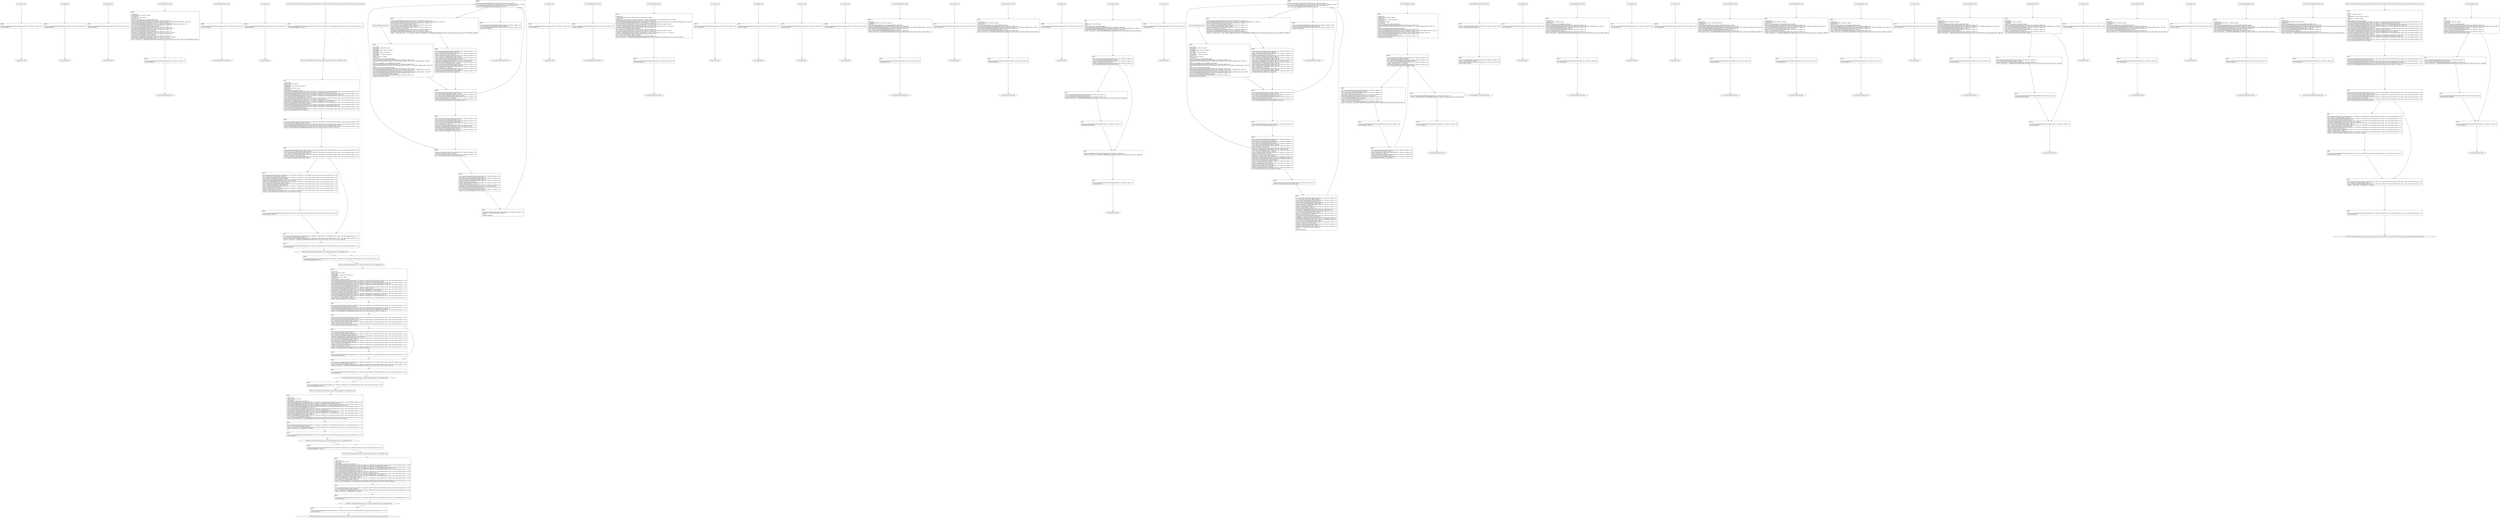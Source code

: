 digraph "icfg graph" {
BBio_ll_good1_end [label="{io_ll_good1_end}"];
BBio_ll_bad6_end [label="{io_ll_bad6_end}"];
BBio_ll_good5_end [label="{io_ll_good5_end}"];
BBio_ll_printWcharLine_end [label="{io_ll_printWcharLine_end}"];
BBio_ll_globalReturnsFalse_end [label="{io_ll_globalReturnsFalse_end}"];
BBio_ll_bad8_end [label="{io_ll_bad8_end}"];
BBCWE134_Uncontrolled_Format_String__char_environment_printf_15_ll_goodG2B1_end [label="{CWE134_Uncontrolled_Format_String__char_environment_printf_15_ll_goodG2B1_end}"];
BBio_ll_decodeHexWChars_end [label="{io_ll_decodeHexWChars_end}"];
BBio_ll_good7_end [label="{io_ll_good7_end}"];
BBio_ll_globalReturnsTrue_end [label="{io_ll_globalReturnsTrue_end}"];
BBio_ll_printStructLine_end [label="{io_ll_printStructLine_end}"];
BBio_ll_bad7_end [label="{io_ll_bad7_end}"];
BBio_ll_good6_end [label="{io_ll_good6_end}"];
BBio_ll_bad2_end [label="{io_ll_bad2_end}"];
BBio_ll_bad9_end [label="{io_ll_bad9_end}"];
BBio_ll_printUnsignedLine_end [label="{io_ll_printUnsignedLine_end}"];
BBio_ll_good4_end [label="{io_ll_good4_end}"];
BBio_ll_printSizeTLine_end [label="{io_ll_printSizeTLine_end}"];
BBio_ll_bad5_end [label="{io_ll_bad5_end}"];
BBio_ll_printLine_end [label="{io_ll_printLine_end}"];
BBio_ll_bad4_end [label="{io_ll_bad4_end}"];
BBio_ll_decodeHexChars_end [label="{io_ll_decodeHexChars_end}"];
BBio_ll_printBytesLine_end [label="{io_ll_printBytesLine_end}"];
BBio_ll_globalReturnsTrueOrFalse_end [label="{io_ll_globalReturnsTrueOrFalse_end}"];
BBCWE134_Uncontrolled_Format_String__char_environment_printf_15_ll_goodB2G1_end [label="{CWE134_Uncontrolled_Format_String__char_environment_printf_15_ll_goodB2G1_end}"];
BBio_ll_good3_end [label="{io_ll_good3_end}"];
BBio_ll_printHexCharLine_end [label="{io_ll_printHexCharLine_end}"];
BBio_ll_good9_end [label="{io_ll_good9_end}"];
BBio_ll_bad3_end [label="{io_ll_bad3_end}"];
BBio_ll_printDoubleLine_end [label="{io_ll_printDoubleLine_end}"];
BBio_ll_printShortLine_end [label="{io_ll_printShortLine_end}"];
BBio_ll_printLongLine_end [label="{io_ll_printLongLine_end}"];
BBio_ll_bad1_end [label="{io_ll_bad1_end}"];
BBCWE134_Uncontrolled_Format_String__char_environment_printf_15_ll_CWE134_Uncontrolled_Format_String__char_environment_printf_15_good_end [label="{CWE134_Uncontrolled_Format_String__char_environment_printf_15_ll_CWE134_Uncontrolled_Format_String__char_environment_printf_15_good_end}"];
BBio_ll_printFloatLine_end [label="{io_ll_printFloatLine_end}"];
BBCWE134_Uncontrolled_Format_String__char_environment_printf_15_ll_goodB2G2_end [label="{CWE134_Uncontrolled_Format_String__char_environment_printf_15_ll_goodB2G2_end}"];
BBio_ll_printWLine_end [label="{io_ll_printWLine_end}"];
BBio_ll_good2_end [label="{io_ll_good2_end}"];
BBio_ll_printIntLine_end [label="{io_ll_printIntLine_end}"];
BBio_ll_good8_end [label="{io_ll_good8_end}"];
BBio_ll_printLongLongLine_end [label="{io_ll_printLongLongLine_end}"];
BBio_ll_printHexUnsignedCharLine_end [label="{io_ll_printHexUnsignedCharLine_end}"];
BBCWE134_Uncontrolled_Format_String__char_environment_printf_15_ll_goodG2B2_end [label="{CWE134_Uncontrolled_Format_String__char_environment_printf_15_ll_goodG2B2_end}"];
BBCWE134_Uncontrolled_Format_String__char_environment_printf_15_ll_CWE134_Uncontrolled_Format_String__char_environment_printf_15_bad_end [label="{CWE134_Uncontrolled_Format_String__char_environment_printf_15_ll_CWE134_Uncontrolled_Format_String__char_environment_printf_15_bad_end}"];
BBio_ll_printSinkLine_end [label="{io_ll_printSinkLine_end}"];
BBio_ll_good1_start [label="{io_ll_good1_start}", shape=record];
io_ll_good1BB69 [label="{BB69:\l\l/home/raoxue/Desktop/MemVerif/workspace/000_079_736/source_code/io.c:187\l
  ret void, !dbg !52\l
}", shape=record];
BBio_ll_bad6_start [label="{io_ll_bad6_start}", shape=record];
io_ll_bad6BB83 [label="{BB83:\l\l/home/raoxue/Desktop/MemVerif/workspace/000_079_736/source_code/io.c:203\l
  ret void, !dbg !52\l
}", shape=record];
BBio_ll_good5_start [label="{io_ll_good5_start}", shape=record];
io_ll_good5BB73 [label="{BB73:\l\l/home/raoxue/Desktop/MemVerif/workspace/000_079_736/source_code/io.c:191\l
  ret void, !dbg !52\l
}", shape=record];
BBio_ll_printWcharLine_start [label="{io_ll_printWcharLine_start}", shape=record];
io_ll_printWcharLineBB28 [label="{BB28:\l\l/:3264451072\l
  %wideChar.addr = alloca i32, align 4\l
/:3264451072\l
  %s = alloca [2 x i32], align 4\l
/:3264451072\l
  store i32 %wideChar, i32* %wideChar.addr, align 4\l
/home/raoxue/Desktop/MemVerif/workspace/000_079_736/source_code/io.c:70\l
  call void @llvm.dbg.declare(metadata i32* %wideChar.addr, metadata !162, metadata !DIExpression()), !dbg !163\l
/home/raoxue/Desktop/MemVerif/workspace/000_079_736/source_code/io.c:74\l
  call void @llvm.dbg.declare(metadata [2 x i32]* %s, metadata !164, metadata !DIExpression()), !dbg !168\l
/home/raoxue/Desktop/MemVerif/workspace/000_079_736/source_code/io.c:75\l
  %0 = load i32, i32* %wideChar.addr, align 4, !dbg !61\l
/home/raoxue/Desktop/MemVerif/workspace/000_079_736/source_code/io.c:75\l
  %arrayidx = getelementptr inbounds [2 x i32], [2 x i32]* %s, i64 0, i64 0, !dbg !62\l
/home/raoxue/Desktop/MemVerif/workspace/000_079_736/source_code/io.c:75\l
  store i32 %0, i32* %arrayidx, align 4, !dbg !63\l
/home/raoxue/Desktop/MemVerif/workspace/000_079_736/source_code/io.c:76\l
  %arrayidx1 = getelementptr inbounds [2 x i32], [2 x i32]* %s, i64 0, i64 1, !dbg !64\l
/home/raoxue/Desktop/MemVerif/workspace/000_079_736/source_code/io.c:76\l
  store i32 0, i32* %arrayidx1, align 4, !dbg !65\l
/home/raoxue/Desktop/MemVerif/workspace/000_079_736/source_code/io.c:77\l
  %arraydecay = getelementptr inbounds [2 x i32], [2 x i32]* %s, i64 0, i64 0, !dbg !66\l
/home/raoxue/Desktop/MemVerif/workspace/000_079_736/source_code/io.c:77\l
  %call = call i32 (i8*, ...) @printf(i8* getelementptr inbounds ([5 x i8], [5 x i8]* @.str.10, i64 0, i64 0), i32* %arraydecay), !dbg !67\l
}", shape=record];
io_ll_printWcharLineBB28 [label="{BB28:\l\l/:3264451072\l
  %wideChar.addr = alloca i32, align 4\l
/:3264451072\l
  %s = alloca [2 x i32], align 4\l
/:3264451072\l
  store i32 %wideChar, i32* %wideChar.addr, align 4\l
/home/raoxue/Desktop/MemVerif/workspace/000_079_736/source_code/io.c:70\l
  call void @llvm.dbg.declare(metadata i32* %wideChar.addr, metadata !162, metadata !DIExpression()), !dbg !163\l
/home/raoxue/Desktop/MemVerif/workspace/000_079_736/source_code/io.c:74\l
  call void @llvm.dbg.declare(metadata [2 x i32]* %s, metadata !164, metadata !DIExpression()), !dbg !168\l
/home/raoxue/Desktop/MemVerif/workspace/000_079_736/source_code/io.c:75\l
  %0 = load i32, i32* %wideChar.addr, align 4, !dbg !61\l
/home/raoxue/Desktop/MemVerif/workspace/000_079_736/source_code/io.c:75\l
  %arrayidx = getelementptr inbounds [2 x i32], [2 x i32]* %s, i64 0, i64 0, !dbg !62\l
/home/raoxue/Desktop/MemVerif/workspace/000_079_736/source_code/io.c:75\l
  store i32 %0, i32* %arrayidx, align 4, !dbg !63\l
/home/raoxue/Desktop/MemVerif/workspace/000_079_736/source_code/io.c:76\l
  %arrayidx1 = getelementptr inbounds [2 x i32], [2 x i32]* %s, i64 0, i64 1, !dbg !64\l
/home/raoxue/Desktop/MemVerif/workspace/000_079_736/source_code/io.c:76\l
  store i32 0, i32* %arrayidx1, align 4, !dbg !65\l
/home/raoxue/Desktop/MemVerif/workspace/000_079_736/source_code/io.c:77\l
  %arraydecay = getelementptr inbounds [2 x i32], [2 x i32]* %s, i64 0, i64 0, !dbg !66\l
/home/raoxue/Desktop/MemVerif/workspace/000_079_736/source_code/io.c:77\l
  %call = call i32 (i8*, ...) @printf(i8* getelementptr inbounds ([5 x i8], [5 x i8]* @.str.10, i64 0, i64 0), i32* %arraydecay), !dbg !67\l
}", shape=record];
io_ll_printWcharLineBB29 [label="{BB29:\l\l/home/raoxue/Desktop/MemVerif/workspace/000_079_736/source_code/io.c:78\l
  ret void, !dbg !68\l
}", shape=record];
BBio_ll_globalReturnsFalse_start [label="{io_ll_globalReturnsFalse_start}", shape=record];
io_ll_globalReturnsFalseBB66 [label="{BB66:\l\l/home/raoxue/Desktop/MemVerif/workspace/000_079_736/source_code/io.c:163\l
  ret i32 0, !dbg !52\l
}", shape=record];
BBio_ll_bad8_start [label="{io_ll_bad8_start}", shape=record];
io_ll_bad8BB85 [label="{BB85:\l\l/home/raoxue/Desktop/MemVerif/workspace/000_079_736/source_code/io.c:205\l
  ret void, !dbg !52\l
}", shape=record];
BBCWE134_Uncontrolled_Format_String__char_environment_printf_15_ll_goodG2B1_start [label="{CWE134_Uncontrolled_Format_String__char_environment_printf_15_ll_goodG2B1_start}", shape=record];
CWE134_Uncontrolled_Format_String__char_environment_printf_15_ll_goodG2B1BB21 [label="{BB21:\l\l/:106770808\l
  %data = alloca i8*, align 8\l
/:106770808\l
  %dataBuffer = alloca [100 x i8], align 16\l
/home/raoxue/Desktop/MemVerif/workspace/000_079_736/source_code/CWE134_Uncontrolled_Format_String__char_environment_printf_15.c:158\l
  call void @llvm.dbg.declare(metadata i8** %data, metadata !116, metadata !DIExpression()), !dbg !117\l
/home/raoxue/Desktop/MemVerif/workspace/000_079_736/source_code/CWE134_Uncontrolled_Format_String__char_environment_printf_15.c:159\l
  call void @llvm.dbg.declare(metadata [100 x i8]* %dataBuffer, metadata !118, metadata !DIExpression()), !dbg !119\l
/home/raoxue/Desktop/MemVerif/workspace/000_079_736/source_code/CWE134_Uncontrolled_Format_String__char_environment_printf_15.c:159\l
  %0 = bitcast [100 x i8]* %dataBuffer to i8*, !dbg !20\l
/home/raoxue/Desktop/MemVerif/workspace/000_079_736/source_code/CWE134_Uncontrolled_Format_String__char_environment_printf_15.c:159\l
  call void @llvm.memset.p0i8.i64(i8* align 16 %0, i8 0, i64 100, i1 false), !dbg !20\l
/home/raoxue/Desktop/MemVerif/workspace/000_079_736/source_code/CWE134_Uncontrolled_Format_String__char_environment_printf_15.c:160\l
  %arraydecay = getelementptr inbounds [100 x i8], [100 x i8]* %dataBuffer, i64 0, i64 0, !dbg !21\l
/home/raoxue/Desktop/MemVerif/workspace/000_079_736/source_code/CWE134_Uncontrolled_Format_String__char_environment_printf_15.c:160\l
  store i8* %arraydecay, i8** %data, align 8, !dbg !22\l
/home/raoxue/Desktop/MemVerif/workspace/000_079_736/source_code/CWE134_Uncontrolled_Format_String__char_environment_printf_15.c:169\l
  %1 = load i8*, i8** %data, align 8, !dbg !23\l
/home/raoxue/Desktop/MemVerif/workspace/000_079_736/source_code/CWE134_Uncontrolled_Format_String__char_environment_printf_15.c:169\l
  %call = call i8* @strcpy(i8* %1, i8* getelementptr inbounds ([16 x i8], [16 x i8]* @.str.2, i64 0, i64 0)) #6, !dbg !24\l
}", shape=record];
CWE134_Uncontrolled_Format_String__char_environment_printf_15_ll_goodG2B1BB21 [label="{BB21:\l\l/:106770808\l
  %data = alloca i8*, align 8\l
/:106770808\l
  %dataBuffer = alloca [100 x i8], align 16\l
/home/raoxue/Desktop/MemVerif/workspace/000_079_736/source_code/CWE134_Uncontrolled_Format_String__char_environment_printf_15.c:158\l
  call void @llvm.dbg.declare(metadata i8** %data, metadata !116, metadata !DIExpression()), !dbg !117\l
/home/raoxue/Desktop/MemVerif/workspace/000_079_736/source_code/CWE134_Uncontrolled_Format_String__char_environment_printf_15.c:159\l
  call void @llvm.dbg.declare(metadata [100 x i8]* %dataBuffer, metadata !118, metadata !DIExpression()), !dbg !119\l
/home/raoxue/Desktop/MemVerif/workspace/000_079_736/source_code/CWE134_Uncontrolled_Format_String__char_environment_printf_15.c:159\l
  %0 = bitcast [100 x i8]* %dataBuffer to i8*, !dbg !20\l
/home/raoxue/Desktop/MemVerif/workspace/000_079_736/source_code/CWE134_Uncontrolled_Format_String__char_environment_printf_15.c:159\l
  call void @llvm.memset.p0i8.i64(i8* align 16 %0, i8 0, i64 100, i1 false), !dbg !20\l
/home/raoxue/Desktop/MemVerif/workspace/000_079_736/source_code/CWE134_Uncontrolled_Format_String__char_environment_printf_15.c:160\l
  %arraydecay = getelementptr inbounds [100 x i8], [100 x i8]* %dataBuffer, i64 0, i64 0, !dbg !21\l
/home/raoxue/Desktop/MemVerif/workspace/000_079_736/source_code/CWE134_Uncontrolled_Format_String__char_environment_printf_15.c:160\l
  store i8* %arraydecay, i8** %data, align 8, !dbg !22\l
/home/raoxue/Desktop/MemVerif/workspace/000_079_736/source_code/CWE134_Uncontrolled_Format_String__char_environment_printf_15.c:169\l
  %1 = load i8*, i8** %data, align 8, !dbg !23\l
/home/raoxue/Desktop/MemVerif/workspace/000_079_736/source_code/CWE134_Uncontrolled_Format_String__char_environment_printf_15.c:169\l
  %call = call i8* @strcpy(i8* %1, i8* getelementptr inbounds ([16 x i8], [16 x i8]* @.str.2, i64 0, i64 0)) #6, !dbg !24\l
}", shape=record];
CWE134_Uncontrolled_Format_String__char_environment_printf_15_ll_goodG2B1BB22 [label="{BB22:\l\l/home/raoxue/Desktop/MemVerif/workspace/000_079_736/source_code/CWE134_Uncontrolled_Format_String__char_environment_printf_15.c:176\l
  %2 = load i8*, i8** %data, align 8, !dbg !25\l
/home/raoxue/Desktop/MemVerif/workspace/000_079_736/source_code/CWE134_Uncontrolled_Format_String__char_environment_printf_15.c:176\l
  %call1 = call i32 (i8*, ...) @printf(i8* %2), !dbg !26\l
}", shape=record];
CWE134_Uncontrolled_Format_String__char_environment_printf_15_ll_goodG2B1BB22 [label="{BB22:\l\l/home/raoxue/Desktop/MemVerif/workspace/000_079_736/source_code/CWE134_Uncontrolled_Format_String__char_environment_printf_15.c:176\l
  %2 = load i8*, i8** %data, align 8, !dbg !25\l
/home/raoxue/Desktop/MemVerif/workspace/000_079_736/source_code/CWE134_Uncontrolled_Format_String__char_environment_printf_15.c:176\l
  %call1 = call i32 (i8*, ...) @printf(i8* %2), !dbg !26\l
}", shape=record];
CWE134_Uncontrolled_Format_String__char_environment_printf_15_ll_goodG2B1BB23 [label="{BB23:\l\l/home/raoxue/Desktop/MemVerif/workspace/000_079_736/source_code/CWE134_Uncontrolled_Format_String__char_environment_printf_15.c:183\l
  ret void, !dbg !27\l
}", shape=record];
BBio_ll_decodeHexWChars_start [label="{io_ll_decodeHexWChars_start}", shape=record];
io_ll_decodeHexWCharsBB55 [label="{BB55:\l\l/:92727880\l
  %bytes.addr = alloca i8*, align 8\l
/:92727880\l
  %numBytes.addr = alloca i64, align 8\l
/:92727880\l
  %hex.addr = alloca i32*, align 8\l
/:92727880\l
  %numWritten = alloca i64, align 8\l
/:92727880\l
  %byte = alloca i32, align 4\l
/:92727880\l
  store i8* %bytes, i8** %bytes.addr, align 8\l
/home/raoxue/Desktop/MemVerif/workspace/000_079_736/source_code/io.c:135\l
  call void @llvm.dbg.declare(metadata i8** %bytes.addr, metadata !290, metadata !DIExpression()), !dbg !291\l
/:135\l
  store i64 %numBytes, i64* %numBytes.addr, align 8\l
/home/raoxue/Desktop/MemVerif/workspace/000_079_736/source_code/io.c:135\l
  call void @llvm.dbg.declare(metadata i64* %numBytes.addr, metadata !292, metadata !DIExpression()), !dbg !293\l
/:135\l
  store i32* %hex, i32** %hex.addr, align 8\l
/home/raoxue/Desktop/MemVerif/workspace/000_079_736/source_code/io.c:135\l
  call void @llvm.dbg.declare(metadata i32** %hex.addr, metadata !294, metadata !DIExpression()), !dbg !295\l
/home/raoxue/Desktop/MemVerif/workspace/000_079_736/source_code/io.c:137\l
  call void @llvm.dbg.declare(metadata i64* %numWritten, metadata !296, metadata !DIExpression()), !dbg !297\l
/home/raoxue/Desktop/MemVerif/workspace/000_079_736/source_code/io.c:137\l
  store i64 0, i64* %numWritten, align 8, !dbg !65\l
/home/raoxue/Desktop/MemVerif/workspace/000_079_736/source_code/io.c:143\l
  br label %while.cond, !dbg !66\l
}", shape=record];
io_ll_decodeHexWCharsBB56 [label="{BB56:\l\l/home/raoxue/Desktop/MemVerif/workspace/000_079_736/source_code/io.c:143\l
  %0 = load i64, i64* %numWritten, align 8, !dbg !67\l
/home/raoxue/Desktop/MemVerif/workspace/000_079_736/source_code/io.c:143\l
  %1 = load i64, i64* %numBytes.addr, align 8, !dbg !68\l
/home/raoxue/Desktop/MemVerif/workspace/000_079_736/source_code/io.c:143\l
  %cmp = icmp ult i64 %0, %1, !dbg !69\l
/home/raoxue/Desktop/MemVerif/workspace/000_079_736/source_code/io.c:143\l
  br i1 %cmp, label %land.lhs.true, label %land.end, !dbg !70\l
}", shape=record];
io_ll_decodeHexWCharsBB57 [label="{BB57:\l\l/home/raoxue/Desktop/MemVerif/workspace/000_079_736/source_code/io.c:143\l
  %2 = load i32*, i32** %hex.addr, align 8, !dbg !71\l
/home/raoxue/Desktop/MemVerif/workspace/000_079_736/source_code/io.c:143\l
  %3 = load i64, i64* %numWritten, align 8, !dbg !72\l
/home/raoxue/Desktop/MemVerif/workspace/000_079_736/source_code/io.c:143\l
  %mul = mul i64 2, %3, !dbg !73\l
/home/raoxue/Desktop/MemVerif/workspace/000_079_736/source_code/io.c:143\l
  %arrayidx = getelementptr inbounds i32, i32* %2, i64 %mul, !dbg !71\l
/home/raoxue/Desktop/MemVerif/workspace/000_079_736/source_code/io.c:143\l
  %4 = load i32, i32* %arrayidx, align 4, !dbg !71\l
/home/raoxue/Desktop/MemVerif/workspace/000_079_736/source_code/io.c:143\l
  %call = call i32 @iswxdigit(i32 %4) #5, !dbg !74\l
}", shape=record];
io_ll_decodeHexWCharsBB57 [label="{BB57:\l\l/home/raoxue/Desktop/MemVerif/workspace/000_079_736/source_code/io.c:143\l
  %2 = load i32*, i32** %hex.addr, align 8, !dbg !71\l
/home/raoxue/Desktop/MemVerif/workspace/000_079_736/source_code/io.c:143\l
  %3 = load i64, i64* %numWritten, align 8, !dbg !72\l
/home/raoxue/Desktop/MemVerif/workspace/000_079_736/source_code/io.c:143\l
  %mul = mul i64 2, %3, !dbg !73\l
/home/raoxue/Desktop/MemVerif/workspace/000_079_736/source_code/io.c:143\l
  %arrayidx = getelementptr inbounds i32, i32* %2, i64 %mul, !dbg !71\l
/home/raoxue/Desktop/MemVerif/workspace/000_079_736/source_code/io.c:143\l
  %4 = load i32, i32* %arrayidx, align 4, !dbg !71\l
/home/raoxue/Desktop/MemVerif/workspace/000_079_736/source_code/io.c:143\l
  %call = call i32 @iswxdigit(i32 %4) #5, !dbg !74\l
}", shape=record];
io_ll_decodeHexWCharsBB59 [label="{BB59:\l\l/home/raoxue/Desktop/MemVerif/workspace/000_079_736/source_code/io.c:143\l
  %tobool = icmp ne i32 %call, 0, !dbg !74\l
/home/raoxue/Desktop/MemVerif/workspace/000_079_736/source_code/io.c:143\l
  br i1 %tobool, label %land.rhs, label %land.end, !dbg !75\l
}", shape=record];
io_ll_decodeHexWCharsBB60 [label="{BB60:\l\l/home/raoxue/Desktop/MemVerif/workspace/000_079_736/source_code/io.c:143\l
  %5 = load i32*, i32** %hex.addr, align 8, !dbg !76\l
/home/raoxue/Desktop/MemVerif/workspace/000_079_736/source_code/io.c:143\l
  %6 = load i64, i64* %numWritten, align 8, !dbg !77\l
/home/raoxue/Desktop/MemVerif/workspace/000_079_736/source_code/io.c:143\l
  %mul1 = mul i64 2, %6, !dbg !78\l
/home/raoxue/Desktop/MemVerif/workspace/000_079_736/source_code/io.c:143\l
  %add = add i64 %mul1, 1, !dbg !79\l
/home/raoxue/Desktop/MemVerif/workspace/000_079_736/source_code/io.c:143\l
  %arrayidx2 = getelementptr inbounds i32, i32* %5, i64 %add, !dbg !76\l
/home/raoxue/Desktop/MemVerif/workspace/000_079_736/source_code/io.c:143\l
  %7 = load i32, i32* %arrayidx2, align 4, !dbg !76\l
/home/raoxue/Desktop/MemVerif/workspace/000_079_736/source_code/io.c:143\l
  %call3 = call i32 @iswxdigit(i32 %7) #5, !dbg !80\l
}", shape=record];
io_ll_decodeHexWCharsBB60 [label="{BB60:\l\l/home/raoxue/Desktop/MemVerif/workspace/000_079_736/source_code/io.c:143\l
  %5 = load i32*, i32** %hex.addr, align 8, !dbg !76\l
/home/raoxue/Desktop/MemVerif/workspace/000_079_736/source_code/io.c:143\l
  %6 = load i64, i64* %numWritten, align 8, !dbg !77\l
/home/raoxue/Desktop/MemVerif/workspace/000_079_736/source_code/io.c:143\l
  %mul1 = mul i64 2, %6, !dbg !78\l
/home/raoxue/Desktop/MemVerif/workspace/000_079_736/source_code/io.c:143\l
  %add = add i64 %mul1, 1, !dbg !79\l
/home/raoxue/Desktop/MemVerif/workspace/000_079_736/source_code/io.c:143\l
  %arrayidx2 = getelementptr inbounds i32, i32* %5, i64 %add, !dbg !76\l
/home/raoxue/Desktop/MemVerif/workspace/000_079_736/source_code/io.c:143\l
  %7 = load i32, i32* %arrayidx2, align 4, !dbg !76\l
/home/raoxue/Desktop/MemVerif/workspace/000_079_736/source_code/io.c:143\l
  %call3 = call i32 @iswxdigit(i32 %7) #5, !dbg !80\l
}", shape=record];
io_ll_decodeHexWCharsBB61 [label="{BB61:\l\l/home/raoxue/Desktop/MemVerif/workspace/000_079_736/source_code/io.c:143\l
  %tobool4 = icmp ne i32 %call3, 0, !dbg !75\l
/:143\l
  br label %land.end\l
}", shape=record];
io_ll_decodeHexWCharsBB58 [label="{BB58:\l\l/home/raoxue/Desktop/MemVerif/workspace/000_079_736/source_code/io.c:0\l
  %8 = phi i1 [ false, %land.lhs.true ], [ false, %while.cond ], [ %tobool4, %land.rhs ], !dbg !81\l
/home/raoxue/Desktop/MemVerif/workspace/000_079_736/source_code/io.c:143\l
  br i1 %8, label %while.body, label %while.end, !dbg !66\l
}", shape=record];
io_ll_decodeHexWCharsBB62 [label="{BB62:\l\l/home/raoxue/Desktop/MemVerif/workspace/000_079_736/source_code/io.c:145\l
  call void @llvm.dbg.declare(metadata i32* %byte, metadata !314, metadata !DIExpression()), !dbg !316\l
/home/raoxue/Desktop/MemVerif/workspace/000_079_736/source_code/io.c:146\l
  %9 = load i32*, i32** %hex.addr, align 8, !dbg !85\l
/home/raoxue/Desktop/MemVerif/workspace/000_079_736/source_code/io.c:146\l
  %10 = load i64, i64* %numWritten, align 8, !dbg !86\l
/home/raoxue/Desktop/MemVerif/workspace/000_079_736/source_code/io.c:146\l
  %mul5 = mul i64 2, %10, !dbg !87\l
/home/raoxue/Desktop/MemVerif/workspace/000_079_736/source_code/io.c:146\l
  %arrayidx6 = getelementptr inbounds i32, i32* %9, i64 %mul5, !dbg !85\l
/home/raoxue/Desktop/MemVerif/workspace/000_079_736/source_code/io.c:146\l
  %call7 = call i32 (i32*, i32*, ...) @__isoc99_swscanf(i32* %arrayidx6, i32* getelementptr inbounds ([5 x i32], [5 x i32]* @.str.16, i64 0, i64 0), i32* %byte) #5, !dbg !88\l
}", shape=record];
io_ll_decodeHexWCharsBB62 [label="{BB62:\l\l/home/raoxue/Desktop/MemVerif/workspace/000_079_736/source_code/io.c:145\l
  call void @llvm.dbg.declare(metadata i32* %byte, metadata !314, metadata !DIExpression()), !dbg !316\l
/home/raoxue/Desktop/MemVerif/workspace/000_079_736/source_code/io.c:146\l
  %9 = load i32*, i32** %hex.addr, align 8, !dbg !85\l
/home/raoxue/Desktop/MemVerif/workspace/000_079_736/source_code/io.c:146\l
  %10 = load i64, i64* %numWritten, align 8, !dbg !86\l
/home/raoxue/Desktop/MemVerif/workspace/000_079_736/source_code/io.c:146\l
  %mul5 = mul i64 2, %10, !dbg !87\l
/home/raoxue/Desktop/MemVerif/workspace/000_079_736/source_code/io.c:146\l
  %arrayidx6 = getelementptr inbounds i32, i32* %9, i64 %mul5, !dbg !85\l
/home/raoxue/Desktop/MemVerif/workspace/000_079_736/source_code/io.c:146\l
  %call7 = call i32 (i32*, i32*, ...) @__isoc99_swscanf(i32* %arrayidx6, i32* getelementptr inbounds ([5 x i32], [5 x i32]* @.str.16, i64 0, i64 0), i32* %byte) #5, !dbg !88\l
}", shape=record];
io_ll_decodeHexWCharsBB64 [label="{BB64:\l\l/home/raoxue/Desktop/MemVerif/workspace/000_079_736/source_code/io.c:147\l
  %11 = load i32, i32* %byte, align 4, !dbg !89\l
/home/raoxue/Desktop/MemVerif/workspace/000_079_736/source_code/io.c:147\l
  %conv = trunc i32 %11 to i8, !dbg !90\l
/home/raoxue/Desktop/MemVerif/workspace/000_079_736/source_code/io.c:147\l
  %12 = load i8*, i8** %bytes.addr, align 8, !dbg !91\l
/home/raoxue/Desktop/MemVerif/workspace/000_079_736/source_code/io.c:147\l
  %13 = load i64, i64* %numWritten, align 8, !dbg !92\l
/home/raoxue/Desktop/MemVerif/workspace/000_079_736/source_code/io.c:147\l
  %arrayidx8 = getelementptr inbounds i8, i8* %12, i64 %13, !dbg !91\l
/home/raoxue/Desktop/MemVerif/workspace/000_079_736/source_code/io.c:147\l
  store i8 %conv, i8* %arrayidx8, align 1, !dbg !93\l
/home/raoxue/Desktop/MemVerif/workspace/000_079_736/source_code/io.c:148\l
  %14 = load i64, i64* %numWritten, align 8, !dbg !94\l
/home/raoxue/Desktop/MemVerif/workspace/000_079_736/source_code/io.c:148\l
  %inc = add i64 %14, 1, !dbg !94\l
/home/raoxue/Desktop/MemVerif/workspace/000_079_736/source_code/io.c:148\l
  store i64 %inc, i64* %numWritten, align 8, !dbg !94\l
/home/raoxue/Desktop/MemVerif/workspace/000_079_736/source_code/io.c:143\l
  br label %while.cond, !dbg !66, !llvm.loop !95\l
}", shape=record];
io_ll_decodeHexWCharsBB63 [label="{BB63:\l\l/home/raoxue/Desktop/MemVerif/workspace/000_079_736/source_code/io.c:151\l
  %15 = load i64, i64* %numWritten, align 8, !dbg !98\l
/home/raoxue/Desktop/MemVerif/workspace/000_079_736/source_code/io.c:151\l
  ret i64 %15, !dbg !99\l
}", shape=record];
BBio_ll_good7_start [label="{io_ll_good7_start}", shape=record];
io_ll_good7BB75 [label="{BB75:\l\l/home/raoxue/Desktop/MemVerif/workspace/000_079_736/source_code/io.c:193\l
  ret void, !dbg !52\l
}", shape=record];
BBio_ll_globalReturnsTrue_start [label="{io_ll_globalReturnsTrue_start}", shape=record];
io_ll_globalReturnsTrueBB65 [label="{BB65:\l\l/home/raoxue/Desktop/MemVerif/workspace/000_079_736/source_code/io.c:158\l
  ret i32 1, !dbg !52\l
}", shape=record];
BBio_ll_printStructLine_start [label="{io_ll_printStructLine_start}", shape=record];
io_ll_printStructLineBB36 [label="{BB36:\l\l/:3264451072\l
  %structTwoIntsStruct.addr = alloca %struct._twoIntsStruct*, align 8\l
/:3264451072\l
  store %struct._twoIntsStruct* %structTwoIntsStruct, %struct._twoIntsStruct** %structTwoIntsStruct.addr, align 8\l
/home/raoxue/Desktop/MemVerif/workspace/000_079_736/source_code/io.c:95\l
  call void @llvm.dbg.declare(metadata %struct._twoIntsStruct** %structTwoIntsStruct.addr, metadata !212, metadata !DIExpression()), !dbg !213\l
/home/raoxue/Desktop/MemVerif/workspace/000_079_736/source_code/io.c:97\l
  %0 = load %struct._twoIntsStruct*, %struct._twoIntsStruct** %structTwoIntsStruct.addr, align 8, !dbg !61\l
/home/raoxue/Desktop/MemVerif/workspace/000_079_736/source_code/io.c:97\l
  %intOne = getelementptr inbounds %struct._twoIntsStruct, %struct._twoIntsStruct* %0, i32 0, i32 0, !dbg !62\l
/home/raoxue/Desktop/MemVerif/workspace/000_079_736/source_code/io.c:97\l
  %1 = load i32, i32* %intOne, align 4, !dbg !62\l
/home/raoxue/Desktop/MemVerif/workspace/000_079_736/source_code/io.c:97\l
  %2 = load %struct._twoIntsStruct*, %struct._twoIntsStruct** %structTwoIntsStruct.addr, align 8, !dbg !63\l
/home/raoxue/Desktop/MemVerif/workspace/000_079_736/source_code/io.c:97\l
  %intTwo = getelementptr inbounds %struct._twoIntsStruct, %struct._twoIntsStruct* %2, i32 0, i32 1, !dbg !64\l
/home/raoxue/Desktop/MemVerif/workspace/000_079_736/source_code/io.c:97\l
  %3 = load i32, i32* %intTwo, align 4, !dbg !64\l
/home/raoxue/Desktop/MemVerif/workspace/000_079_736/source_code/io.c:97\l
  %call = call i32 (i8*, ...) @printf(i8* getelementptr inbounds ([10 x i8], [10 x i8]* @.str.13, i64 0, i64 0), i32 %1, i32 %3), !dbg !65\l
}", shape=record];
io_ll_printStructLineBB36 [label="{BB36:\l\l/:3264451072\l
  %structTwoIntsStruct.addr = alloca %struct._twoIntsStruct*, align 8\l
/:3264451072\l
  store %struct._twoIntsStruct* %structTwoIntsStruct, %struct._twoIntsStruct** %structTwoIntsStruct.addr, align 8\l
/home/raoxue/Desktop/MemVerif/workspace/000_079_736/source_code/io.c:95\l
  call void @llvm.dbg.declare(metadata %struct._twoIntsStruct** %structTwoIntsStruct.addr, metadata !212, metadata !DIExpression()), !dbg !213\l
/home/raoxue/Desktop/MemVerif/workspace/000_079_736/source_code/io.c:97\l
  %0 = load %struct._twoIntsStruct*, %struct._twoIntsStruct** %structTwoIntsStruct.addr, align 8, !dbg !61\l
/home/raoxue/Desktop/MemVerif/workspace/000_079_736/source_code/io.c:97\l
  %intOne = getelementptr inbounds %struct._twoIntsStruct, %struct._twoIntsStruct* %0, i32 0, i32 0, !dbg !62\l
/home/raoxue/Desktop/MemVerif/workspace/000_079_736/source_code/io.c:97\l
  %1 = load i32, i32* %intOne, align 4, !dbg !62\l
/home/raoxue/Desktop/MemVerif/workspace/000_079_736/source_code/io.c:97\l
  %2 = load %struct._twoIntsStruct*, %struct._twoIntsStruct** %structTwoIntsStruct.addr, align 8, !dbg !63\l
/home/raoxue/Desktop/MemVerif/workspace/000_079_736/source_code/io.c:97\l
  %intTwo = getelementptr inbounds %struct._twoIntsStruct, %struct._twoIntsStruct* %2, i32 0, i32 1, !dbg !64\l
/home/raoxue/Desktop/MemVerif/workspace/000_079_736/source_code/io.c:97\l
  %3 = load i32, i32* %intTwo, align 4, !dbg !64\l
/home/raoxue/Desktop/MemVerif/workspace/000_079_736/source_code/io.c:97\l
  %call = call i32 (i8*, ...) @printf(i8* getelementptr inbounds ([10 x i8], [10 x i8]* @.str.13, i64 0, i64 0), i32 %1, i32 %3), !dbg !65\l
}", shape=record];
io_ll_printStructLineBB37 [label="{BB37:\l\l/home/raoxue/Desktop/MemVerif/workspace/000_079_736/source_code/io.c:98\l
  ret void, !dbg !66\l
}", shape=record];
BBio_ll_bad7_start [label="{io_ll_bad7_start}", shape=record];
io_ll_bad7BB84 [label="{BB84:\l\l/home/raoxue/Desktop/MemVerif/workspace/000_079_736/source_code/io.c:204\l
  ret void, !dbg !52\l
}", shape=record];
BBio_ll_good6_start [label="{io_ll_good6_start}", shape=record];
io_ll_good6BB74 [label="{BB74:\l\l/home/raoxue/Desktop/MemVerif/workspace/000_079_736/source_code/io.c:192\l
  ret void, !dbg !52\l
}", shape=record];
BBio_ll_bad2_start [label="{io_ll_bad2_start}", shape=record];
io_ll_bad2BB79 [label="{BB79:\l\l/home/raoxue/Desktop/MemVerif/workspace/000_079_736/source_code/io.c:199\l
  ret void, !dbg !52\l
}", shape=record];
BBio_ll_bad9_start [label="{io_ll_bad9_start}", shape=record];
io_ll_bad9BB86 [label="{BB86:\l\l/home/raoxue/Desktop/MemVerif/workspace/000_079_736/source_code/io.c:206\l
  ret void, !dbg !52\l
}", shape=record];
BBio_ll_printUnsignedLine_start [label="{io_ll_printUnsignedLine_start}", shape=record];
io_ll_printUnsignedLineBB30 [label="{BB30:\l\l/:92888920\l
  %unsignedNumber.addr = alloca i32, align 4\l
/:92888920\l
  store i32 %unsignedNumber, i32* %unsignedNumber.addr, align 4\l
/home/raoxue/Desktop/MemVerif/workspace/000_079_736/source_code/io.c:80\l
  call void @llvm.dbg.declare(metadata i32* %unsignedNumber.addr, metadata !180, metadata !DIExpression()), !dbg !181\l
/home/raoxue/Desktop/MemVerif/workspace/000_079_736/source_code/io.c:82\l
  %0 = load i32, i32* %unsignedNumber.addr, align 4, !dbg !54\l
/home/raoxue/Desktop/MemVerif/workspace/000_079_736/source_code/io.c:82\l
  %call = call i32 (i8*, ...) @printf(i8* getelementptr inbounds ([4 x i8], [4 x i8]* @.str.11, i64 0, i64 0), i32 %0), !dbg !55\l
}", shape=record];
io_ll_printUnsignedLineBB30 [label="{BB30:\l\l/:92888920\l
  %unsignedNumber.addr = alloca i32, align 4\l
/:92888920\l
  store i32 %unsignedNumber, i32* %unsignedNumber.addr, align 4\l
/home/raoxue/Desktop/MemVerif/workspace/000_079_736/source_code/io.c:80\l
  call void @llvm.dbg.declare(metadata i32* %unsignedNumber.addr, metadata !180, metadata !DIExpression()), !dbg !181\l
/home/raoxue/Desktop/MemVerif/workspace/000_079_736/source_code/io.c:82\l
  %0 = load i32, i32* %unsignedNumber.addr, align 4, !dbg !54\l
/home/raoxue/Desktop/MemVerif/workspace/000_079_736/source_code/io.c:82\l
  %call = call i32 (i8*, ...) @printf(i8* getelementptr inbounds ([4 x i8], [4 x i8]* @.str.11, i64 0, i64 0), i32 %0), !dbg !55\l
}", shape=record];
io_ll_printUnsignedLineBB31 [label="{BB31:\l\l/home/raoxue/Desktop/MemVerif/workspace/000_079_736/source_code/io.c:83\l
  ret void, !dbg !56\l
}", shape=record];
BBio_ll_good4_start [label="{io_ll_good4_start}", shape=record];
io_ll_good4BB72 [label="{BB72:\l\l/home/raoxue/Desktop/MemVerif/workspace/000_079_736/source_code/io.c:190\l
  ret void, !dbg !52\l
}", shape=record];
BBio_ll_printSizeTLine_start [label="{io_ll_printSizeTLine_start}", shape=record];
io_ll_printSizeTLineBB24 [label="{BB24:\l\l/:3264451072\l
  %sizeTNumber.addr = alloca i64, align 8\l
/:3264451072\l
  store i64 %sizeTNumber, i64* %sizeTNumber.addr, align 8\l
/home/raoxue/Desktop/MemVerif/workspace/000_079_736/source_code/io.c:60\l
  call void @llvm.dbg.declare(metadata i64* %sizeTNumber.addr, metadata !146, metadata !DIExpression()), !dbg !147\l
/home/raoxue/Desktop/MemVerif/workspace/000_079_736/source_code/io.c:62\l
  %0 = load i64, i64* %sizeTNumber.addr, align 8, !dbg !57\l
/home/raoxue/Desktop/MemVerif/workspace/000_079_736/source_code/io.c:62\l
  %call = call i32 (i8*, ...) @printf(i8* getelementptr inbounds ([5 x i8], [5 x i8]* @.str.8, i64 0, i64 0), i64 %0), !dbg !58\l
}", shape=record];
io_ll_printSizeTLineBB24 [label="{BB24:\l\l/:3264451072\l
  %sizeTNumber.addr = alloca i64, align 8\l
/:3264451072\l
  store i64 %sizeTNumber, i64* %sizeTNumber.addr, align 8\l
/home/raoxue/Desktop/MemVerif/workspace/000_079_736/source_code/io.c:60\l
  call void @llvm.dbg.declare(metadata i64* %sizeTNumber.addr, metadata !146, metadata !DIExpression()), !dbg !147\l
/home/raoxue/Desktop/MemVerif/workspace/000_079_736/source_code/io.c:62\l
  %0 = load i64, i64* %sizeTNumber.addr, align 8, !dbg !57\l
/home/raoxue/Desktop/MemVerif/workspace/000_079_736/source_code/io.c:62\l
  %call = call i32 (i8*, ...) @printf(i8* getelementptr inbounds ([5 x i8], [5 x i8]* @.str.8, i64 0, i64 0), i64 %0), !dbg !58\l
}", shape=record];
io_ll_printSizeTLineBB25 [label="{BB25:\l\l/home/raoxue/Desktop/MemVerif/workspace/000_079_736/source_code/io.c:63\l
  ret void, !dbg !59\l
}", shape=record];
BBio_ll_bad5_start [label="{io_ll_bad5_start}", shape=record];
io_ll_bad5BB82 [label="{BB82:\l\l/home/raoxue/Desktop/MemVerif/workspace/000_079_736/source_code/io.c:202\l
  ret void, !dbg !52\l
}", shape=record];
BBio_ll_printLine_start [label="{io_ll_printLine_start}", shape=record];
io_ll_printLineBB0 [label="{BB0:\l\l/:415\l
  %line.addr = alloca i8*, align 8\l
/:415\l
  store i8* %line, i8** %line.addr, align 8\l
/home/raoxue/Desktop/MemVerif/workspace/000_079_736/source_code/io.c:11\l
  call void @llvm.dbg.declare(metadata i8** %line.addr, metadata !52, metadata !DIExpression()), !dbg !53\l
/home/raoxue/Desktop/MemVerif/workspace/000_079_736/source_code/io.c:13\l
  %call = call i32 (i8*, ...) @printf(i8* getelementptr inbounds ([9 x i8], [9 x i8]* @.str, i64 0, i64 0)), !dbg !54\l
}", shape=record];
io_ll_printLineBB0 [label="{BB0:\l\l/:415\l
  %line.addr = alloca i8*, align 8\l
/:415\l
  store i8* %line, i8** %line.addr, align 8\l
/home/raoxue/Desktop/MemVerif/workspace/000_079_736/source_code/io.c:11\l
  call void @llvm.dbg.declare(metadata i8** %line.addr, metadata !52, metadata !DIExpression()), !dbg !53\l
/home/raoxue/Desktop/MemVerif/workspace/000_079_736/source_code/io.c:13\l
  %call = call i32 (i8*, ...) @printf(i8* getelementptr inbounds ([9 x i8], [9 x i8]* @.str, i64 0, i64 0)), !dbg !54\l
}", shape=record];
io_ll_printLineBB1 [label="{BB1:\l\l/home/raoxue/Desktop/MemVerif/workspace/000_079_736/source_code/io.c:14\l
  %0 = load i8*, i8** %line.addr, align 8, !dbg !55\l
/home/raoxue/Desktop/MemVerif/workspace/000_079_736/source_code/io.c:14\l
  %cmp = icmp ne i8* %0, null, !dbg !57\l
/home/raoxue/Desktop/MemVerif/workspace/000_079_736/source_code/io.c:14\l
  br i1 %cmp, label %if.then, label %if.end, !dbg !58\l
}", shape=record];
io_ll_printLineBB2 [label="{BB2:\l\l/home/raoxue/Desktop/MemVerif/workspace/000_079_736/source_code/io.c:16\l
  %1 = load i8*, i8** %line.addr, align 8, !dbg !59\l
/home/raoxue/Desktop/MemVerif/workspace/000_079_736/source_code/io.c:16\l
  %call1 = call i32 (i8*, ...) @printf(i8* getelementptr inbounds ([4 x i8], [4 x i8]* @.str.1, i64 0, i64 0), i8* %1), !dbg !61\l
}", shape=record];
io_ll_printLineBB2 [label="{BB2:\l\l/home/raoxue/Desktop/MemVerif/workspace/000_079_736/source_code/io.c:16\l
  %1 = load i8*, i8** %line.addr, align 8, !dbg !59\l
/home/raoxue/Desktop/MemVerif/workspace/000_079_736/source_code/io.c:16\l
  %call1 = call i32 (i8*, ...) @printf(i8* getelementptr inbounds ([4 x i8], [4 x i8]* @.str.1, i64 0, i64 0), i8* %1), !dbg !61\l
}", shape=record];
io_ll_printLineBB4 [label="{BB4:\l\l/home/raoxue/Desktop/MemVerif/workspace/000_079_736/source_code/io.c:17\l
  br label %if.end, !dbg !62\l
}", shape=record];
io_ll_printLineBB3 [label="{BB3:\l\l/home/raoxue/Desktop/MemVerif/workspace/000_079_736/source_code/io.c:18\l
  %call2 = call i32 (i8*, ...) @printf(i8* getelementptr inbounds ([9 x i8], [9 x i8]* @.str.2, i64 0, i64 0)), !dbg !63\l
}", shape=record];
io_ll_printLineBB3 [label="{BB3:\l\l/home/raoxue/Desktop/MemVerif/workspace/000_079_736/source_code/io.c:18\l
  %call2 = call i32 (i8*, ...) @printf(i8* getelementptr inbounds ([9 x i8], [9 x i8]* @.str.2, i64 0, i64 0)), !dbg !63\l
}", shape=record];
io_ll_printLineBB5 [label="{BB5:\l\l/home/raoxue/Desktop/MemVerif/workspace/000_079_736/source_code/io.c:19\l
  ret void, !dbg !64\l
}", shape=record];
BBio_ll_bad4_start [label="{io_ll_bad4_start}", shape=record];
io_ll_bad4BB81 [label="{BB81:\l\l/home/raoxue/Desktop/MemVerif/workspace/000_079_736/source_code/io.c:201\l
  ret void, !dbg !52\l
}", shape=record];
BBio_ll_decodeHexChars_start [label="{io_ll_decodeHexChars_start}", shape=record];
io_ll_decodeHexCharsBB45 [label="{BB45:\l\l/:92742208\l
  %bytes.addr = alloca i8*, align 8\l
/:92742208\l
  %numBytes.addr = alloca i64, align 8\l
/:92742208\l
  %hex.addr = alloca i8*, align 8\l
/:92742208\l
  %numWritten = alloca i64, align 8\l
/:92742208\l
  %byte = alloca i32, align 4\l
/:92742208\l
  store i8* %bytes, i8** %bytes.addr, align 8\l
/home/raoxue/Desktop/MemVerif/workspace/000_079_736/source_code/io.c:113\l
  call void @llvm.dbg.declare(metadata i8** %bytes.addr, metadata !253, metadata !DIExpression()), !dbg !254\l
/:113\l
  store i64 %numBytes, i64* %numBytes.addr, align 8\l
/home/raoxue/Desktop/MemVerif/workspace/000_079_736/source_code/io.c:113\l
  call void @llvm.dbg.declare(metadata i64* %numBytes.addr, metadata !255, metadata !DIExpression()), !dbg !256\l
/:113\l
  store i8* %hex, i8** %hex.addr, align 8\l
/home/raoxue/Desktop/MemVerif/workspace/000_079_736/source_code/io.c:113\l
  call void @llvm.dbg.declare(metadata i8** %hex.addr, metadata !257, metadata !DIExpression()), !dbg !258\l
/home/raoxue/Desktop/MemVerif/workspace/000_079_736/source_code/io.c:115\l
  call void @llvm.dbg.declare(metadata i64* %numWritten, metadata !259, metadata !DIExpression()), !dbg !260\l
/home/raoxue/Desktop/MemVerif/workspace/000_079_736/source_code/io.c:115\l
  store i64 0, i64* %numWritten, align 8, !dbg !63\l
/home/raoxue/Desktop/MemVerif/workspace/000_079_736/source_code/io.c:121\l
  br label %while.cond, !dbg !64\l
}", shape=record];
io_ll_decodeHexCharsBB46 [label="{BB46:\l\l/home/raoxue/Desktop/MemVerif/workspace/000_079_736/source_code/io.c:121\l
  %0 = load i64, i64* %numWritten, align 8, !dbg !65\l
/home/raoxue/Desktop/MemVerif/workspace/000_079_736/source_code/io.c:121\l
  %1 = load i64, i64* %numBytes.addr, align 8, !dbg !66\l
/home/raoxue/Desktop/MemVerif/workspace/000_079_736/source_code/io.c:121\l
  %cmp = icmp ult i64 %0, %1, !dbg !67\l
/home/raoxue/Desktop/MemVerif/workspace/000_079_736/source_code/io.c:121\l
  br i1 %cmp, label %land.lhs.true, label %land.end, !dbg !68\l
}", shape=record];
io_ll_decodeHexCharsBB47 [label="{BB47:\l\l/home/raoxue/Desktop/MemVerif/workspace/000_079_736/source_code/io.c:121\l
  %call = call i16** @__ctype_b_loc() #5, !dbg !69\l
}", shape=record];
io_ll_decodeHexCharsBB47 [label="{BB47:\l\l/home/raoxue/Desktop/MemVerif/workspace/000_079_736/source_code/io.c:121\l
  %call = call i16** @__ctype_b_loc() #5, !dbg !69\l
}", shape=record];
io_ll_decodeHexCharsBB49 [label="{BB49:\l\l/home/raoxue/Desktop/MemVerif/workspace/000_079_736/source_code/io.c:121\l
  %2 = load i16*, i16** %call, align 8, !dbg !69\l
/home/raoxue/Desktop/MemVerif/workspace/000_079_736/source_code/io.c:121\l
  %3 = load i8*, i8** %hex.addr, align 8, !dbg !69\l
/home/raoxue/Desktop/MemVerif/workspace/000_079_736/source_code/io.c:121\l
  %4 = load i64, i64* %numWritten, align 8, !dbg !69\l
/home/raoxue/Desktop/MemVerif/workspace/000_079_736/source_code/io.c:121\l
  %mul = mul i64 2, %4, !dbg !69\l
/home/raoxue/Desktop/MemVerif/workspace/000_079_736/source_code/io.c:121\l
  %arrayidx = getelementptr inbounds i8, i8* %3, i64 %mul, !dbg !69\l
/home/raoxue/Desktop/MemVerif/workspace/000_079_736/source_code/io.c:121\l
  %5 = load i8, i8* %arrayidx, align 1, !dbg !69\l
/home/raoxue/Desktop/MemVerif/workspace/000_079_736/source_code/io.c:121\l
  %conv = sext i8 %5 to i32, !dbg !69\l
/home/raoxue/Desktop/MemVerif/workspace/000_079_736/source_code/io.c:121\l
  %idxprom = sext i32 %conv to i64, !dbg !69\l
/home/raoxue/Desktop/MemVerif/workspace/000_079_736/source_code/io.c:121\l
  %arrayidx1 = getelementptr inbounds i16, i16* %2, i64 %idxprom, !dbg !69\l
/home/raoxue/Desktop/MemVerif/workspace/000_079_736/source_code/io.c:121\l
  %6 = load i16, i16* %arrayidx1, align 2, !dbg !69\l
/home/raoxue/Desktop/MemVerif/workspace/000_079_736/source_code/io.c:121\l
  %conv2 = zext i16 %6 to i32, !dbg !69\l
/home/raoxue/Desktop/MemVerif/workspace/000_079_736/source_code/io.c:121\l
  %and = and i32 %conv2, 4096, !dbg !69\l
/home/raoxue/Desktop/MemVerif/workspace/000_079_736/source_code/io.c:121\l
  %tobool = icmp ne i32 %and, 0, !dbg !69\l
/home/raoxue/Desktop/MemVerif/workspace/000_079_736/source_code/io.c:121\l
  br i1 %tobool, label %land.rhs, label %land.end, !dbg !70\l
}", shape=record];
io_ll_decodeHexCharsBB50 [label="{BB50:\l\l/home/raoxue/Desktop/MemVerif/workspace/000_079_736/source_code/io.c:121\l
  %call3 = call i16** @__ctype_b_loc() #5, !dbg !71\l
}", shape=record];
io_ll_decodeHexCharsBB50 [label="{BB50:\l\l/home/raoxue/Desktop/MemVerif/workspace/000_079_736/source_code/io.c:121\l
  %call3 = call i16** @__ctype_b_loc() #5, !dbg !71\l
}", shape=record];
io_ll_decodeHexCharsBB51 [label="{BB51:\l\l/home/raoxue/Desktop/MemVerif/workspace/000_079_736/source_code/io.c:121\l
  %7 = load i16*, i16** %call3, align 8, !dbg !71\l
/home/raoxue/Desktop/MemVerif/workspace/000_079_736/source_code/io.c:121\l
  %8 = load i8*, i8** %hex.addr, align 8, !dbg !71\l
/home/raoxue/Desktop/MemVerif/workspace/000_079_736/source_code/io.c:121\l
  %9 = load i64, i64* %numWritten, align 8, !dbg !71\l
/home/raoxue/Desktop/MemVerif/workspace/000_079_736/source_code/io.c:121\l
  %mul4 = mul i64 2, %9, !dbg !71\l
/home/raoxue/Desktop/MemVerif/workspace/000_079_736/source_code/io.c:121\l
  %add = add i64 %mul4, 1, !dbg !71\l
/home/raoxue/Desktop/MemVerif/workspace/000_079_736/source_code/io.c:121\l
  %arrayidx5 = getelementptr inbounds i8, i8* %8, i64 %add, !dbg !71\l
/home/raoxue/Desktop/MemVerif/workspace/000_079_736/source_code/io.c:121\l
  %10 = load i8, i8* %arrayidx5, align 1, !dbg !71\l
/home/raoxue/Desktop/MemVerif/workspace/000_079_736/source_code/io.c:121\l
  %conv6 = sext i8 %10 to i32, !dbg !71\l
/home/raoxue/Desktop/MemVerif/workspace/000_079_736/source_code/io.c:121\l
  %idxprom7 = sext i32 %conv6 to i64, !dbg !71\l
/home/raoxue/Desktop/MemVerif/workspace/000_079_736/source_code/io.c:121\l
  %arrayidx8 = getelementptr inbounds i16, i16* %7, i64 %idxprom7, !dbg !71\l
/home/raoxue/Desktop/MemVerif/workspace/000_079_736/source_code/io.c:121\l
  %11 = load i16, i16* %arrayidx8, align 2, !dbg !71\l
/home/raoxue/Desktop/MemVerif/workspace/000_079_736/source_code/io.c:121\l
  %conv9 = zext i16 %11 to i32, !dbg !71\l
/home/raoxue/Desktop/MemVerif/workspace/000_079_736/source_code/io.c:121\l
  %and10 = and i32 %conv9, 4096, !dbg !71\l
/home/raoxue/Desktop/MemVerif/workspace/000_079_736/source_code/io.c:121\l
  %tobool11 = icmp ne i32 %and10, 0, !dbg !70\l
/:121\l
  br label %land.end\l
}", shape=record];
io_ll_decodeHexCharsBB48 [label="{BB48:\l\l/home/raoxue/Desktop/MemVerif/workspace/000_079_736/source_code/io.c:0\l
  %12 = phi i1 [ false, %land.lhs.true ], [ false, %while.cond ], [ %tobool11, %land.rhs ], !dbg !72\l
/home/raoxue/Desktop/MemVerif/workspace/000_079_736/source_code/io.c:121\l
  br i1 %12, label %while.body, label %while.end, !dbg !64\l
}", shape=record];
io_ll_decodeHexCharsBB52 [label="{BB52:\l\l/home/raoxue/Desktop/MemVerif/workspace/000_079_736/source_code/io.c:123\l
  call void @llvm.dbg.declare(metadata i32* %byte, metadata !270, metadata !DIExpression()), !dbg !272\l
/home/raoxue/Desktop/MemVerif/workspace/000_079_736/source_code/io.c:124\l
  %13 = load i8*, i8** %hex.addr, align 8, !dbg !76\l
/home/raoxue/Desktop/MemVerif/workspace/000_079_736/source_code/io.c:124\l
  %14 = load i64, i64* %numWritten, align 8, !dbg !77\l
/home/raoxue/Desktop/MemVerif/workspace/000_079_736/source_code/io.c:124\l
  %mul12 = mul i64 2, %14, !dbg !78\l
/home/raoxue/Desktop/MemVerif/workspace/000_079_736/source_code/io.c:124\l
  %arrayidx13 = getelementptr inbounds i8, i8* %13, i64 %mul12, !dbg !76\l
/home/raoxue/Desktop/MemVerif/workspace/000_079_736/source_code/io.c:124\l
  %call14 = call i32 (i8*, i8*, ...) @__isoc99_sscanf(i8* %arrayidx13, i8* getelementptr inbounds ([5 x i8], [5 x i8]* @.str.14, i64 0, i64 0), i32* %byte) #6, !dbg !79\l
}", shape=record];
io_ll_decodeHexCharsBB52 [label="{BB52:\l\l/home/raoxue/Desktop/MemVerif/workspace/000_079_736/source_code/io.c:123\l
  call void @llvm.dbg.declare(metadata i32* %byte, metadata !270, metadata !DIExpression()), !dbg !272\l
/home/raoxue/Desktop/MemVerif/workspace/000_079_736/source_code/io.c:124\l
  %13 = load i8*, i8** %hex.addr, align 8, !dbg !76\l
/home/raoxue/Desktop/MemVerif/workspace/000_079_736/source_code/io.c:124\l
  %14 = load i64, i64* %numWritten, align 8, !dbg !77\l
/home/raoxue/Desktop/MemVerif/workspace/000_079_736/source_code/io.c:124\l
  %mul12 = mul i64 2, %14, !dbg !78\l
/home/raoxue/Desktop/MemVerif/workspace/000_079_736/source_code/io.c:124\l
  %arrayidx13 = getelementptr inbounds i8, i8* %13, i64 %mul12, !dbg !76\l
/home/raoxue/Desktop/MemVerif/workspace/000_079_736/source_code/io.c:124\l
  %call14 = call i32 (i8*, i8*, ...) @__isoc99_sscanf(i8* %arrayidx13, i8* getelementptr inbounds ([5 x i8], [5 x i8]* @.str.14, i64 0, i64 0), i32* %byte) #6, !dbg !79\l
}", shape=record];
io_ll_decodeHexCharsBB54 [label="{BB54:\l\l/home/raoxue/Desktop/MemVerif/workspace/000_079_736/source_code/io.c:125\l
  %15 = load i32, i32* %byte, align 4, !dbg !80\l
/home/raoxue/Desktop/MemVerif/workspace/000_079_736/source_code/io.c:125\l
  %conv15 = trunc i32 %15 to i8, !dbg !81\l
/home/raoxue/Desktop/MemVerif/workspace/000_079_736/source_code/io.c:125\l
  %16 = load i8*, i8** %bytes.addr, align 8, !dbg !82\l
/home/raoxue/Desktop/MemVerif/workspace/000_079_736/source_code/io.c:125\l
  %17 = load i64, i64* %numWritten, align 8, !dbg !83\l
/home/raoxue/Desktop/MemVerif/workspace/000_079_736/source_code/io.c:125\l
  %arrayidx16 = getelementptr inbounds i8, i8* %16, i64 %17, !dbg !82\l
/home/raoxue/Desktop/MemVerif/workspace/000_079_736/source_code/io.c:125\l
  store i8 %conv15, i8* %arrayidx16, align 1, !dbg !84\l
/home/raoxue/Desktop/MemVerif/workspace/000_079_736/source_code/io.c:126\l
  %18 = load i64, i64* %numWritten, align 8, !dbg !85\l
/home/raoxue/Desktop/MemVerif/workspace/000_079_736/source_code/io.c:126\l
  %inc = add i64 %18, 1, !dbg !85\l
/home/raoxue/Desktop/MemVerif/workspace/000_079_736/source_code/io.c:126\l
  store i64 %inc, i64* %numWritten, align 8, !dbg !85\l
/home/raoxue/Desktop/MemVerif/workspace/000_079_736/source_code/io.c:121\l
  br label %while.cond, !dbg !64, !llvm.loop !86\l
}", shape=record];
io_ll_decodeHexCharsBB53 [label="{BB53:\l\l/home/raoxue/Desktop/MemVerif/workspace/000_079_736/source_code/io.c:129\l
  %19 = load i64, i64* %numWritten, align 8, !dbg !89\l
/home/raoxue/Desktop/MemVerif/workspace/000_079_736/source_code/io.c:129\l
  ret i64 %19, !dbg !90\l
}", shape=record];
BBio_ll_printBytesLine_start [label="{io_ll_printBytesLine_start}", shape=record];
io_ll_printBytesLineBB38 [label="{BB38:\l\l/:3264451072\l
  %bytes.addr = alloca i8*, align 8\l
/:3264451072\l
  %numBytes.addr = alloca i64, align 8\l
/:3264451072\l
  %i = alloca i64, align 8\l
/:3264451072\l
  store i8* %bytes, i8** %bytes.addr, align 8\l
/home/raoxue/Desktop/MemVerif/workspace/000_079_736/source_code/io.c:100\l
  call void @llvm.dbg.declare(metadata i8** %bytes.addr, metadata !224, metadata !DIExpression()), !dbg !225\l
/:100\l
  store i64 %numBytes, i64* %numBytes.addr, align 8\l
/home/raoxue/Desktop/MemVerif/workspace/000_079_736/source_code/io.c:100\l
  call void @llvm.dbg.declare(metadata i64* %numBytes.addr, metadata !226, metadata !DIExpression()), !dbg !227\l
/home/raoxue/Desktop/MemVerif/workspace/000_079_736/source_code/io.c:102\l
  call void @llvm.dbg.declare(metadata i64* %i, metadata !228, metadata !DIExpression()), !dbg !229\l
/home/raoxue/Desktop/MemVerif/workspace/000_079_736/source_code/io.c:103\l
  store i64 0, i64* %i, align 8, !dbg !62\l
/home/raoxue/Desktop/MemVerif/workspace/000_079_736/source_code/io.c:103\l
  br label %for.cond, !dbg !64\l
}", shape=record];
io_ll_printBytesLineBB39 [label="{BB39:\l\l/home/raoxue/Desktop/MemVerif/workspace/000_079_736/source_code/io.c:103\l
  %0 = load i64, i64* %i, align 8, !dbg !65\l
/home/raoxue/Desktop/MemVerif/workspace/000_079_736/source_code/io.c:103\l
  %1 = load i64, i64* %numBytes.addr, align 8, !dbg !67\l
/home/raoxue/Desktop/MemVerif/workspace/000_079_736/source_code/io.c:103\l
  %cmp = icmp ult i64 %0, %1, !dbg !68\l
/home/raoxue/Desktop/MemVerif/workspace/000_079_736/source_code/io.c:103\l
  br i1 %cmp, label %for.body, label %for.end, !dbg !69\l
}", shape=record];
io_ll_printBytesLineBB40 [label="{BB40:\l\l/home/raoxue/Desktop/MemVerif/workspace/000_079_736/source_code/io.c:105\l
  %2 = load i8*, i8** %bytes.addr, align 8, !dbg !70\l
/home/raoxue/Desktop/MemVerif/workspace/000_079_736/source_code/io.c:105\l
  %3 = load i64, i64* %i, align 8, !dbg !72\l
/home/raoxue/Desktop/MemVerif/workspace/000_079_736/source_code/io.c:105\l
  %arrayidx = getelementptr inbounds i8, i8* %2, i64 %3, !dbg !70\l
/home/raoxue/Desktop/MemVerif/workspace/000_079_736/source_code/io.c:105\l
  %4 = load i8, i8* %arrayidx, align 1, !dbg !70\l
/home/raoxue/Desktop/MemVerif/workspace/000_079_736/source_code/io.c:105\l
  %conv = zext i8 %4 to i32, !dbg !70\l
/home/raoxue/Desktop/MemVerif/workspace/000_079_736/source_code/io.c:105\l
  %call = call i32 (i8*, ...) @printf(i8* getelementptr inbounds ([5 x i8], [5 x i8]* @.str.14, i64 0, i64 0), i32 %conv), !dbg !73\l
}", shape=record];
io_ll_printBytesLineBB40 [label="{BB40:\l\l/home/raoxue/Desktop/MemVerif/workspace/000_079_736/source_code/io.c:105\l
  %2 = load i8*, i8** %bytes.addr, align 8, !dbg !70\l
/home/raoxue/Desktop/MemVerif/workspace/000_079_736/source_code/io.c:105\l
  %3 = load i64, i64* %i, align 8, !dbg !72\l
/home/raoxue/Desktop/MemVerif/workspace/000_079_736/source_code/io.c:105\l
  %arrayidx = getelementptr inbounds i8, i8* %2, i64 %3, !dbg !70\l
/home/raoxue/Desktop/MemVerif/workspace/000_079_736/source_code/io.c:105\l
  %4 = load i8, i8* %arrayidx, align 1, !dbg !70\l
/home/raoxue/Desktop/MemVerif/workspace/000_079_736/source_code/io.c:105\l
  %conv = zext i8 %4 to i32, !dbg !70\l
/home/raoxue/Desktop/MemVerif/workspace/000_079_736/source_code/io.c:105\l
  %call = call i32 (i8*, ...) @printf(i8* getelementptr inbounds ([5 x i8], [5 x i8]* @.str.14, i64 0, i64 0), i32 %conv), !dbg !73\l
}", shape=record];
io_ll_printBytesLineBB42 [label="{BB42:\l\l/home/raoxue/Desktop/MemVerif/workspace/000_079_736/source_code/io.c:106\l
  br label %for.inc, !dbg !74\l
}", shape=record];
io_ll_printBytesLineBB43 [label="{BB43:\l\l/home/raoxue/Desktop/MemVerif/workspace/000_079_736/source_code/io.c:103\l
  %5 = load i64, i64* %i, align 8, !dbg !75\l
/home/raoxue/Desktop/MemVerif/workspace/000_079_736/source_code/io.c:103\l
  %inc = add i64 %5, 1, !dbg !75\l
/home/raoxue/Desktop/MemVerif/workspace/000_079_736/source_code/io.c:103\l
  store i64 %inc, i64* %i, align 8, !dbg !75\l
/home/raoxue/Desktop/MemVerif/workspace/000_079_736/source_code/io.c:103\l
  br label %for.cond, !dbg !76, !llvm.loop !77\l
}", shape=record];
io_ll_printBytesLineBB41 [label="{BB41:\l\l/home/raoxue/Desktop/MemVerif/workspace/000_079_736/source_code/io.c:107\l
  %call1 = call i32 @puts(i8* getelementptr inbounds ([1 x i8], [1 x i8]* @.str.15, i64 0, i64 0)), !dbg !80\l
}", shape=record];
io_ll_printBytesLineBB41 [label="{BB41:\l\l/home/raoxue/Desktop/MemVerif/workspace/000_079_736/source_code/io.c:107\l
  %call1 = call i32 @puts(i8* getelementptr inbounds ([1 x i8], [1 x i8]* @.str.15, i64 0, i64 0)), !dbg !80\l
}", shape=record];
io_ll_printBytesLineBB44 [label="{BB44:\l\l/home/raoxue/Desktop/MemVerif/workspace/000_079_736/source_code/io.c:108\l
  ret void, !dbg !81\l
}", shape=record];
BBio_ll_globalReturnsTrueOrFalse_start [label="{io_ll_globalReturnsTrueOrFalse_start}", shape=record];
io_ll_globalReturnsTrueOrFalseBB67 [label="{BB67:\l\l/home/raoxue/Desktop/MemVerif/workspace/000_079_736/source_code/io.c:168\l
  %call = call i32 @rand() #5, !dbg !52\l
}", shape=record];
io_ll_globalReturnsTrueOrFalseBB67 [label="{BB67:\l\l/home/raoxue/Desktop/MemVerif/workspace/000_079_736/source_code/io.c:168\l
  %call = call i32 @rand() #5, !dbg !52\l
}", shape=record];
io_ll_globalReturnsTrueOrFalseBB68 [label="{BB68:\l\l/home/raoxue/Desktop/MemVerif/workspace/000_079_736/source_code/io.c:168\l
  %rem = srem i32 %call, 2, !dbg !53\l
/home/raoxue/Desktop/MemVerif/workspace/000_079_736/source_code/io.c:168\l
  ret i32 %rem, !dbg !54\l
}", shape=record];
BBCWE134_Uncontrolled_Format_String__char_environment_printf_15_ll_goodB2G1_start [label="{CWE134_Uncontrolled_Format_String__char_environment_printf_15_ll_goodB2G1_start}", shape=record];
CWE134_Uncontrolled_Format_String__char_environment_printf_15_ll_goodB2G1BB7 [label="{BB7:\l\l/:106745384\l
  %data = alloca i8*, align 8\l
/:106745384\l
  %dataBuffer = alloca [100 x i8], align 16\l
/:106745384\l
  %dataLen = alloca i64, align 8\l
/:106745384\l
  %environment = alloca i8*, align 8\l
/home/raoxue/Desktop/MemVerif/workspace/000_079_736/source_code/CWE134_Uncontrolled_Format_String__char_environment_printf_15.c:80\l
  call void @llvm.dbg.declare(metadata i8** %data, metadata !52, metadata !DIExpression()), !dbg !53\l
/home/raoxue/Desktop/MemVerif/workspace/000_079_736/source_code/CWE134_Uncontrolled_Format_String__char_environment_printf_15.c:81\l
  call void @llvm.dbg.declare(metadata [100 x i8]* %dataBuffer, metadata !54, metadata !DIExpression()), !dbg !55\l
/home/raoxue/Desktop/MemVerif/workspace/000_079_736/source_code/CWE134_Uncontrolled_Format_String__char_environment_printf_15.c:81\l
  %0 = bitcast [100 x i8]* %dataBuffer to i8*, !dbg !20\l
/home/raoxue/Desktop/MemVerif/workspace/000_079_736/source_code/CWE134_Uncontrolled_Format_String__char_environment_printf_15.c:81\l
  call void @llvm.memset.p0i8.i64(i8* align 16 %0, i8 0, i64 100, i1 false), !dbg !20\l
/home/raoxue/Desktop/MemVerif/workspace/000_079_736/source_code/CWE134_Uncontrolled_Format_String__char_environment_printf_15.c:82\l
  %arraydecay = getelementptr inbounds [100 x i8], [100 x i8]* %dataBuffer, i64 0, i64 0, !dbg !21\l
/home/raoxue/Desktop/MemVerif/workspace/000_079_736/source_code/CWE134_Uncontrolled_Format_String__char_environment_printf_15.c:82\l
  store i8* %arraydecay, i8** %data, align 8, !dbg !22\l
/home/raoxue/Desktop/MemVerif/workspace/000_079_736/source_code/CWE134_Uncontrolled_Format_String__char_environment_printf_15.c:88\l
  call void @llvm.dbg.declare(metadata i64* %dataLen, metadata !58, metadata !DIExpression()), !dbg !60\l
/home/raoxue/Desktop/MemVerif/workspace/000_079_736/source_code/CWE134_Uncontrolled_Format_String__char_environment_printf_15.c:88\l
  %1 = load i8*, i8** %data, align 8, !dbg !29\l
/home/raoxue/Desktop/MemVerif/workspace/000_079_736/source_code/CWE134_Uncontrolled_Format_String__char_environment_printf_15.c:88\l
  %call = call i64 @strlen(i8* %1) #6, !dbg !30\l
}", shape=record];
CWE134_Uncontrolled_Format_String__char_environment_printf_15_ll_goodB2G1BB7 [label="{BB7:\l\l/:106745384\l
  %data = alloca i8*, align 8\l
/:106745384\l
  %dataBuffer = alloca [100 x i8], align 16\l
/:106745384\l
  %dataLen = alloca i64, align 8\l
/:106745384\l
  %environment = alloca i8*, align 8\l
/home/raoxue/Desktop/MemVerif/workspace/000_079_736/source_code/CWE134_Uncontrolled_Format_String__char_environment_printf_15.c:80\l
  call void @llvm.dbg.declare(metadata i8** %data, metadata !52, metadata !DIExpression()), !dbg !53\l
/home/raoxue/Desktop/MemVerif/workspace/000_079_736/source_code/CWE134_Uncontrolled_Format_String__char_environment_printf_15.c:81\l
  call void @llvm.dbg.declare(metadata [100 x i8]* %dataBuffer, metadata !54, metadata !DIExpression()), !dbg !55\l
/home/raoxue/Desktop/MemVerif/workspace/000_079_736/source_code/CWE134_Uncontrolled_Format_String__char_environment_printf_15.c:81\l
  %0 = bitcast [100 x i8]* %dataBuffer to i8*, !dbg !20\l
/home/raoxue/Desktop/MemVerif/workspace/000_079_736/source_code/CWE134_Uncontrolled_Format_String__char_environment_printf_15.c:81\l
  call void @llvm.memset.p0i8.i64(i8* align 16 %0, i8 0, i64 100, i1 false), !dbg !20\l
/home/raoxue/Desktop/MemVerif/workspace/000_079_736/source_code/CWE134_Uncontrolled_Format_String__char_environment_printf_15.c:82\l
  %arraydecay = getelementptr inbounds [100 x i8], [100 x i8]* %dataBuffer, i64 0, i64 0, !dbg !21\l
/home/raoxue/Desktop/MemVerif/workspace/000_079_736/source_code/CWE134_Uncontrolled_Format_String__char_environment_printf_15.c:82\l
  store i8* %arraydecay, i8** %data, align 8, !dbg !22\l
/home/raoxue/Desktop/MemVerif/workspace/000_079_736/source_code/CWE134_Uncontrolled_Format_String__char_environment_printf_15.c:88\l
  call void @llvm.dbg.declare(metadata i64* %dataLen, metadata !58, metadata !DIExpression()), !dbg !60\l
/home/raoxue/Desktop/MemVerif/workspace/000_079_736/source_code/CWE134_Uncontrolled_Format_String__char_environment_printf_15.c:88\l
  %1 = load i8*, i8** %data, align 8, !dbg !29\l
/home/raoxue/Desktop/MemVerif/workspace/000_079_736/source_code/CWE134_Uncontrolled_Format_String__char_environment_printf_15.c:88\l
  %call = call i64 @strlen(i8* %1) #6, !dbg !30\l
}", shape=record];
CWE134_Uncontrolled_Format_String__char_environment_printf_15_ll_goodB2G1BB8 [label="{BB8:\l\l/home/raoxue/Desktop/MemVerif/workspace/000_079_736/source_code/CWE134_Uncontrolled_Format_String__char_environment_printf_15.c:88\l
  store i64 %call, i64* %dataLen, align 8, !dbg !28\l
/home/raoxue/Desktop/MemVerif/workspace/000_079_736/source_code/CWE134_Uncontrolled_Format_String__char_environment_printf_15.c:89\l
  call void @llvm.dbg.declare(metadata i8** %environment, metadata !63, metadata !DIExpression()), !dbg !64\l
/home/raoxue/Desktop/MemVerif/workspace/000_079_736/source_code/CWE134_Uncontrolled_Format_String__char_environment_printf_15.c:89\l
  %call1 = call i8* @getenv(i8* getelementptr inbounds ([4 x i8], [4 x i8]* @.str, i64 0, i64 0)) #7, !dbg !33\l
}", shape=record];
CWE134_Uncontrolled_Format_String__char_environment_printf_15_ll_goodB2G1BB8 [label="{BB8:\l\l/home/raoxue/Desktop/MemVerif/workspace/000_079_736/source_code/CWE134_Uncontrolled_Format_String__char_environment_printf_15.c:88\l
  store i64 %call, i64* %dataLen, align 8, !dbg !28\l
/home/raoxue/Desktop/MemVerif/workspace/000_079_736/source_code/CWE134_Uncontrolled_Format_String__char_environment_printf_15.c:89\l
  call void @llvm.dbg.declare(metadata i8** %environment, metadata !63, metadata !DIExpression()), !dbg !64\l
/home/raoxue/Desktop/MemVerif/workspace/000_079_736/source_code/CWE134_Uncontrolled_Format_String__char_environment_printf_15.c:89\l
  %call1 = call i8* @getenv(i8* getelementptr inbounds ([4 x i8], [4 x i8]* @.str, i64 0, i64 0)) #7, !dbg !33\l
}", shape=record];
CWE134_Uncontrolled_Format_String__char_environment_printf_15_ll_goodB2G1BB9 [label="{BB9:\l\l/home/raoxue/Desktop/MemVerif/workspace/000_079_736/source_code/CWE134_Uncontrolled_Format_String__char_environment_printf_15.c:89\l
  store i8* %call1, i8** %environment, align 8, !dbg !32\l
/home/raoxue/Desktop/MemVerif/workspace/000_079_736/source_code/CWE134_Uncontrolled_Format_String__char_environment_printf_15.c:91\l
  %2 = load i8*, i8** %environment, align 8, !dbg !34\l
/home/raoxue/Desktop/MemVerif/workspace/000_079_736/source_code/CWE134_Uncontrolled_Format_String__char_environment_printf_15.c:91\l
  %cmp = icmp ne i8* %2, null, !dbg !36\l
/home/raoxue/Desktop/MemVerif/workspace/000_079_736/source_code/CWE134_Uncontrolled_Format_String__char_environment_printf_15.c:91\l
  br i1 %cmp, label %if.then, label %if.end, !dbg !37\l
}", shape=record];
CWE134_Uncontrolled_Format_String__char_environment_printf_15_ll_goodB2G1BB10 [label="{BB10:\l\l/home/raoxue/Desktop/MemVerif/workspace/000_079_736/source_code/CWE134_Uncontrolled_Format_String__char_environment_printf_15.c:94\l
  %3 = load i8*, i8** %data, align 8, !dbg !38\l
/home/raoxue/Desktop/MemVerif/workspace/000_079_736/source_code/CWE134_Uncontrolled_Format_String__char_environment_printf_15.c:94\l
  %4 = load i64, i64* %dataLen, align 8, !dbg !40\l
/home/raoxue/Desktop/MemVerif/workspace/000_079_736/source_code/CWE134_Uncontrolled_Format_String__char_environment_printf_15.c:94\l
  %add.ptr = getelementptr inbounds i8, i8* %3, i64 %4, !dbg !41\l
/home/raoxue/Desktop/MemVerif/workspace/000_079_736/source_code/CWE134_Uncontrolled_Format_String__char_environment_printf_15.c:94\l
  %5 = load i8*, i8** %environment, align 8, !dbg !42\l
/home/raoxue/Desktop/MemVerif/workspace/000_079_736/source_code/CWE134_Uncontrolled_Format_String__char_environment_printf_15.c:94\l
  %6 = load i64, i64* %dataLen, align 8, !dbg !43\l
/home/raoxue/Desktop/MemVerif/workspace/000_079_736/source_code/CWE134_Uncontrolled_Format_String__char_environment_printf_15.c:94\l
  %sub = sub i64 100, %6, !dbg !44\l
/home/raoxue/Desktop/MemVerif/workspace/000_079_736/source_code/CWE134_Uncontrolled_Format_String__char_environment_printf_15.c:94\l
  %sub2 = sub i64 %sub, 1, !dbg !45\l
/home/raoxue/Desktop/MemVerif/workspace/000_079_736/source_code/CWE134_Uncontrolled_Format_String__char_environment_printf_15.c:94\l
  %call3 = call i8* @strncat(i8* %add.ptr, i8* %5, i64 %sub2) #7, !dbg !46\l
}", shape=record];
CWE134_Uncontrolled_Format_String__char_environment_printf_15_ll_goodB2G1BB10 [label="{BB10:\l\l/home/raoxue/Desktop/MemVerif/workspace/000_079_736/source_code/CWE134_Uncontrolled_Format_String__char_environment_printf_15.c:94\l
  %3 = load i8*, i8** %data, align 8, !dbg !38\l
/home/raoxue/Desktop/MemVerif/workspace/000_079_736/source_code/CWE134_Uncontrolled_Format_String__char_environment_printf_15.c:94\l
  %4 = load i64, i64* %dataLen, align 8, !dbg !40\l
/home/raoxue/Desktop/MemVerif/workspace/000_079_736/source_code/CWE134_Uncontrolled_Format_String__char_environment_printf_15.c:94\l
  %add.ptr = getelementptr inbounds i8, i8* %3, i64 %4, !dbg !41\l
/home/raoxue/Desktop/MemVerif/workspace/000_079_736/source_code/CWE134_Uncontrolled_Format_String__char_environment_printf_15.c:94\l
  %5 = load i8*, i8** %environment, align 8, !dbg !42\l
/home/raoxue/Desktop/MemVerif/workspace/000_079_736/source_code/CWE134_Uncontrolled_Format_String__char_environment_printf_15.c:94\l
  %6 = load i64, i64* %dataLen, align 8, !dbg !43\l
/home/raoxue/Desktop/MemVerif/workspace/000_079_736/source_code/CWE134_Uncontrolled_Format_String__char_environment_printf_15.c:94\l
  %sub = sub i64 100, %6, !dbg !44\l
/home/raoxue/Desktop/MemVerif/workspace/000_079_736/source_code/CWE134_Uncontrolled_Format_String__char_environment_printf_15.c:94\l
  %sub2 = sub i64 %sub, 1, !dbg !45\l
/home/raoxue/Desktop/MemVerif/workspace/000_079_736/source_code/CWE134_Uncontrolled_Format_String__char_environment_printf_15.c:94\l
  %call3 = call i8* @strncat(i8* %add.ptr, i8* %5, i64 %sub2) #7, !dbg !46\l
}", shape=record];
CWE134_Uncontrolled_Format_String__char_environment_printf_15_ll_goodB2G1BB12 [label="{BB12:\l\l/home/raoxue/Desktop/MemVerif/workspace/000_079_736/source_code/CWE134_Uncontrolled_Format_String__char_environment_printf_15.c:95\l
  br label %if.end, !dbg !47\l
}", shape=record];
CWE134_Uncontrolled_Format_String__char_environment_printf_15_ll_goodB2G1BB11 [label="{BB11:\l\l/home/raoxue/Desktop/MemVerif/workspace/000_079_736/source_code/CWE134_Uncontrolled_Format_String__char_environment_printf_15.c:111\l
  %7 = load i8*, i8** %data, align 8, !dbg !48\l
/home/raoxue/Desktop/MemVerif/workspace/000_079_736/source_code/CWE134_Uncontrolled_Format_String__char_environment_printf_15.c:111\l
  %call4 = call i32 (i8*, ...) @printf(i8* getelementptr inbounds ([4 x i8], [4 x i8]* @.str.1, i64 0, i64 0), i8* %7), !dbg !49\l
}", shape=record];
CWE134_Uncontrolled_Format_String__char_environment_printf_15_ll_goodB2G1BB11 [label="{BB11:\l\l/home/raoxue/Desktop/MemVerif/workspace/000_079_736/source_code/CWE134_Uncontrolled_Format_String__char_environment_printf_15.c:111\l
  %7 = load i8*, i8** %data, align 8, !dbg !48\l
/home/raoxue/Desktop/MemVerif/workspace/000_079_736/source_code/CWE134_Uncontrolled_Format_String__char_environment_printf_15.c:111\l
  %call4 = call i32 (i8*, ...) @printf(i8* getelementptr inbounds ([4 x i8], [4 x i8]* @.str.1, i64 0, i64 0), i8* %7), !dbg !49\l
}", shape=record];
CWE134_Uncontrolled_Format_String__char_environment_printf_15_ll_goodB2G1BB13 [label="{BB13:\l\l/home/raoxue/Desktop/MemVerif/workspace/000_079_736/source_code/CWE134_Uncontrolled_Format_String__char_environment_printf_15.c:114\l
  ret void, !dbg !50\l
}", shape=record];
BBio_ll_good3_start [label="{io_ll_good3_start}", shape=record];
io_ll_good3BB71 [label="{BB71:\l\l/home/raoxue/Desktop/MemVerif/workspace/000_079_736/source_code/io.c:189\l
  ret void, !dbg !52\l
}", shape=record];
BBio_ll_printHexCharLine_start [label="{io_ll_printHexCharLine_start}", shape=record];
io_ll_printHexCharLineBB26 [label="{BB26:\l\l/:3264451072\l
  %charHex.addr = alloca i8, align 1\l
/:3264451072\l
  store i8 %charHex, i8* %charHex.addr, align 1\l
/home/raoxue/Desktop/MemVerif/workspace/000_079_736/source_code/io.c:65\l
  call void @llvm.dbg.declare(metadata i8* %charHex.addr, metadata !154, metadata !DIExpression()), !dbg !155\l
/home/raoxue/Desktop/MemVerif/workspace/000_079_736/source_code/io.c:67\l
  %0 = load i8, i8* %charHex.addr, align 1, !dbg !54\l
/home/raoxue/Desktop/MemVerif/workspace/000_079_736/source_code/io.c:67\l
  %conv = sext i8 %0 to i32, !dbg !54\l
/home/raoxue/Desktop/MemVerif/workspace/000_079_736/source_code/io.c:67\l
  %call = call i32 (i8*, ...) @printf(i8* getelementptr inbounds ([6 x i8], [6 x i8]* @.str.9, i64 0, i64 0), i32 %conv), !dbg !55\l
}", shape=record];
io_ll_printHexCharLineBB26 [label="{BB26:\l\l/:3264451072\l
  %charHex.addr = alloca i8, align 1\l
/:3264451072\l
  store i8 %charHex, i8* %charHex.addr, align 1\l
/home/raoxue/Desktop/MemVerif/workspace/000_079_736/source_code/io.c:65\l
  call void @llvm.dbg.declare(metadata i8* %charHex.addr, metadata !154, metadata !DIExpression()), !dbg !155\l
/home/raoxue/Desktop/MemVerif/workspace/000_079_736/source_code/io.c:67\l
  %0 = load i8, i8* %charHex.addr, align 1, !dbg !54\l
/home/raoxue/Desktop/MemVerif/workspace/000_079_736/source_code/io.c:67\l
  %conv = sext i8 %0 to i32, !dbg !54\l
/home/raoxue/Desktop/MemVerif/workspace/000_079_736/source_code/io.c:67\l
  %call = call i32 (i8*, ...) @printf(i8* getelementptr inbounds ([6 x i8], [6 x i8]* @.str.9, i64 0, i64 0), i32 %conv), !dbg !55\l
}", shape=record];
io_ll_printHexCharLineBB27 [label="{BB27:\l\l/home/raoxue/Desktop/MemVerif/workspace/000_079_736/source_code/io.c:68\l
  ret void, !dbg !56\l
}", shape=record];
BBio_ll_good9_start [label="{io_ll_good9_start}", shape=record];
io_ll_good9BB77 [label="{BB77:\l\l/home/raoxue/Desktop/MemVerif/workspace/000_079_736/source_code/io.c:195\l
  ret void, !dbg !52\l
}", shape=record];
BBio_ll_bad3_start [label="{io_ll_bad3_start}", shape=record];
io_ll_bad3BB80 [label="{BB80:\l\l/home/raoxue/Desktop/MemVerif/workspace/000_079_736/source_code/io.c:200\l
  ret void, !dbg !52\l
}", shape=record];
BBio_ll_printDoubleLine_start [label="{io_ll_printDoubleLine_start}", shape=record];
io_ll_printDoubleLineBB34 [label="{BB34:\l\l/:3264451072\l
  %doubleNumber.addr = alloca double, align 8\l
/:3264451072\l
  store double %doubleNumber, double* %doubleNumber.addr, align 8\l
/home/raoxue/Desktop/MemVerif/workspace/000_079_736/source_code/io.c:90\l
  call void @llvm.dbg.declare(metadata double* %doubleNumber.addr, metadata !197, metadata !DIExpression()), !dbg !198\l
/home/raoxue/Desktop/MemVerif/workspace/000_079_736/source_code/io.c:92\l
  %0 = load double, double* %doubleNumber.addr, align 8, !dbg !55\l
/home/raoxue/Desktop/MemVerif/workspace/000_079_736/source_code/io.c:92\l
  %call = call i32 (i8*, ...) @printf(i8* getelementptr inbounds ([4 x i8], [4 x i8]* @.str.12, i64 0, i64 0), double %0), !dbg !56\l
}", shape=record];
io_ll_printDoubleLineBB34 [label="{BB34:\l\l/:3264451072\l
  %doubleNumber.addr = alloca double, align 8\l
/:3264451072\l
  store double %doubleNumber, double* %doubleNumber.addr, align 8\l
/home/raoxue/Desktop/MemVerif/workspace/000_079_736/source_code/io.c:90\l
  call void @llvm.dbg.declare(metadata double* %doubleNumber.addr, metadata !197, metadata !DIExpression()), !dbg !198\l
/home/raoxue/Desktop/MemVerif/workspace/000_079_736/source_code/io.c:92\l
  %0 = load double, double* %doubleNumber.addr, align 8, !dbg !55\l
/home/raoxue/Desktop/MemVerif/workspace/000_079_736/source_code/io.c:92\l
  %call = call i32 (i8*, ...) @printf(i8* getelementptr inbounds ([4 x i8], [4 x i8]* @.str.12, i64 0, i64 0), double %0), !dbg !56\l
}", shape=record];
io_ll_printDoubleLineBB35 [label="{BB35:\l\l/home/raoxue/Desktop/MemVerif/workspace/000_079_736/source_code/io.c:93\l
  ret void, !dbg !57\l
}", shape=record];
BBio_ll_printShortLine_start [label="{io_ll_printShortLine_start}", shape=record];
io_ll_printShortLineBB16 [label="{BB16:\l\l/:3264451072\l
  %shortNumber.addr = alloca i16, align 2\l
/:3264451072\l
  store i16 %shortNumber, i16* %shortNumber.addr, align 2\l
/home/raoxue/Desktop/MemVerif/workspace/000_079_736/source_code/io.c:40\l
  call void @llvm.dbg.declare(metadata i16* %shortNumber.addr, metadata !106, metadata !DIExpression()), !dbg !107\l
/home/raoxue/Desktop/MemVerif/workspace/000_079_736/source_code/io.c:42\l
  %0 = load i16, i16* %shortNumber.addr, align 2, !dbg !55\l
/home/raoxue/Desktop/MemVerif/workspace/000_079_736/source_code/io.c:42\l
  %conv = sext i16 %0 to i32, !dbg !55\l
/home/raoxue/Desktop/MemVerif/workspace/000_079_736/source_code/io.c:42\l
  %call = call i32 (i8*, ...) @printf(i8* getelementptr inbounds ([5 x i8], [5 x i8]* @.str.5, i64 0, i64 0), i32 %conv), !dbg !56\l
}", shape=record];
io_ll_printShortLineBB16 [label="{BB16:\l\l/:3264451072\l
  %shortNumber.addr = alloca i16, align 2\l
/:3264451072\l
  store i16 %shortNumber, i16* %shortNumber.addr, align 2\l
/home/raoxue/Desktop/MemVerif/workspace/000_079_736/source_code/io.c:40\l
  call void @llvm.dbg.declare(metadata i16* %shortNumber.addr, metadata !106, metadata !DIExpression()), !dbg !107\l
/home/raoxue/Desktop/MemVerif/workspace/000_079_736/source_code/io.c:42\l
  %0 = load i16, i16* %shortNumber.addr, align 2, !dbg !55\l
/home/raoxue/Desktop/MemVerif/workspace/000_079_736/source_code/io.c:42\l
  %conv = sext i16 %0 to i32, !dbg !55\l
/home/raoxue/Desktop/MemVerif/workspace/000_079_736/source_code/io.c:42\l
  %call = call i32 (i8*, ...) @printf(i8* getelementptr inbounds ([5 x i8], [5 x i8]* @.str.5, i64 0, i64 0), i32 %conv), !dbg !56\l
}", shape=record];
io_ll_printShortLineBB17 [label="{BB17:\l\l/home/raoxue/Desktop/MemVerif/workspace/000_079_736/source_code/io.c:43\l
  ret void, !dbg !57\l
}", shape=record];
BBio_ll_printLongLine_start [label="{io_ll_printLongLine_start}", shape=record];
io_ll_printLongLineBB20 [label="{BB20:\l\l/:3264451072\l
  %longNumber.addr = alloca i64, align 8\l
/:3264451072\l
  store i64 %longNumber, i64* %longNumber.addr, align 8\l
/home/raoxue/Desktop/MemVerif/workspace/000_079_736/source_code/io.c:50\l
  call void @llvm.dbg.declare(metadata i64* %longNumber.addr, metadata !124, metadata !DIExpression()), !dbg !125\l
/home/raoxue/Desktop/MemVerif/workspace/000_079_736/source_code/io.c:52\l
  %0 = load i64, i64* %longNumber.addr, align 8, !dbg !55\l
/home/raoxue/Desktop/MemVerif/workspace/000_079_736/source_code/io.c:52\l
  %call = call i32 (i8*, ...) @printf(i8* getelementptr inbounds ([5 x i8], [5 x i8]* @.str.7, i64 0, i64 0), i64 %0), !dbg !56\l
}", shape=record];
io_ll_printLongLineBB20 [label="{BB20:\l\l/:3264451072\l
  %longNumber.addr = alloca i64, align 8\l
/:3264451072\l
  store i64 %longNumber, i64* %longNumber.addr, align 8\l
/home/raoxue/Desktop/MemVerif/workspace/000_079_736/source_code/io.c:50\l
  call void @llvm.dbg.declare(metadata i64* %longNumber.addr, metadata !124, metadata !DIExpression()), !dbg !125\l
/home/raoxue/Desktop/MemVerif/workspace/000_079_736/source_code/io.c:52\l
  %0 = load i64, i64* %longNumber.addr, align 8, !dbg !55\l
/home/raoxue/Desktop/MemVerif/workspace/000_079_736/source_code/io.c:52\l
  %call = call i32 (i8*, ...) @printf(i8* getelementptr inbounds ([5 x i8], [5 x i8]* @.str.7, i64 0, i64 0), i64 %0), !dbg !56\l
}", shape=record];
io_ll_printLongLineBB21 [label="{BB21:\l\l/home/raoxue/Desktop/MemVerif/workspace/000_079_736/source_code/io.c:53\l
  ret void, !dbg !57\l
}", shape=record];
BBio_ll_bad1_start [label="{io_ll_bad1_start}", shape=record];
io_ll_bad1BB78 [label="{BB78:\l\l/home/raoxue/Desktop/MemVerif/workspace/000_079_736/source_code/io.c:198\l
  ret void, !dbg !52\l
}", shape=record];
BBCWE134_Uncontrolled_Format_String__char_environment_printf_15_ll_CWE134_Uncontrolled_Format_String__char_environment_printf_15_good_start [label="{CWE134_Uncontrolled_Format_String__char_environment_printf_15_ll_CWE134_Uncontrolled_Format_String__char_environment_printf_15_good_start}", shape=record];
CWE134_Uncontrolled_Format_String__char_environment_printf_15_ll_CWE134_Uncontrolled_Format_String__char_environment_printf_15_goodBB27 [label="{BB27:\l\l/home/raoxue/Desktop/MemVerif/workspace/000_079_736/source_code/CWE134_Uncontrolled_Format_String__char_environment_printf_15.c:217\l
  call void @goodB2G1(), !dbg !12\l
}", shape=record];
CWE134_Uncontrolled_Format_String__char_environment_printf_15_ll_CWE134_Uncontrolled_Format_String__char_environment_printf_15_goodBB27 [label="{BB27:\l\l/home/raoxue/Desktop/MemVerif/workspace/000_079_736/source_code/CWE134_Uncontrolled_Format_String__char_environment_printf_15.c:217\l
  call void @goodB2G1(), !dbg !12\l
}", shape=record];
CWE134_Uncontrolled_Format_String__char_environment_printf_15_ll_CWE134_Uncontrolled_Format_String__char_environment_printf_15_goodBB28 [label="{BB28:\l\l/home/raoxue/Desktop/MemVerif/workspace/000_079_736/source_code/CWE134_Uncontrolled_Format_String__char_environment_printf_15.c:218\l
  call void @goodB2G2(), !dbg !13\l
}", shape=record];
CWE134_Uncontrolled_Format_String__char_environment_printf_15_ll_CWE134_Uncontrolled_Format_String__char_environment_printf_15_goodBB28 [label="{BB28:\l\l/home/raoxue/Desktop/MemVerif/workspace/000_079_736/source_code/CWE134_Uncontrolled_Format_String__char_environment_printf_15.c:218\l
  call void @goodB2G2(), !dbg !13\l
}", shape=record];
CWE134_Uncontrolled_Format_String__char_environment_printf_15_ll_CWE134_Uncontrolled_Format_String__char_environment_printf_15_goodBB29 [label="{BB29:\l\l/home/raoxue/Desktop/MemVerif/workspace/000_079_736/source_code/CWE134_Uncontrolled_Format_String__char_environment_printf_15.c:219\l
  call void @goodG2B1(), !dbg !14\l
}", shape=record];
CWE134_Uncontrolled_Format_String__char_environment_printf_15_ll_CWE134_Uncontrolled_Format_String__char_environment_printf_15_goodBB29 [label="{BB29:\l\l/home/raoxue/Desktop/MemVerif/workspace/000_079_736/source_code/CWE134_Uncontrolled_Format_String__char_environment_printf_15.c:219\l
  call void @goodG2B1(), !dbg !14\l
}", shape=record];
CWE134_Uncontrolled_Format_String__char_environment_printf_15_ll_CWE134_Uncontrolled_Format_String__char_environment_printf_15_goodBB30 [label="{BB30:\l\l/home/raoxue/Desktop/MemVerif/workspace/000_079_736/source_code/CWE134_Uncontrolled_Format_String__char_environment_printf_15.c:220\l
  call void @goodG2B2(), !dbg !15\l
}", shape=record];
CWE134_Uncontrolled_Format_String__char_environment_printf_15_ll_CWE134_Uncontrolled_Format_String__char_environment_printf_15_goodBB30 [label="{BB30:\l\l/home/raoxue/Desktop/MemVerif/workspace/000_079_736/source_code/CWE134_Uncontrolled_Format_String__char_environment_printf_15.c:220\l
  call void @goodG2B2(), !dbg !15\l
}", shape=record];
CWE134_Uncontrolled_Format_String__char_environment_printf_15_ll_CWE134_Uncontrolled_Format_String__char_environment_printf_15_goodBB31 [label="{BB31:\l\l/home/raoxue/Desktop/MemVerif/workspace/000_079_736/source_code/CWE134_Uncontrolled_Format_String__char_environment_printf_15.c:221\l
  ret void, !dbg !16\l
}", shape=record];
BBio_ll_printFloatLine_start [label="{io_ll_printFloatLine_start}", shape=record];
io_ll_printFloatLineBB18 [label="{BB18:\l\l/:3264451072\l
  %floatNumber.addr = alloca float, align 4\l
/:3264451072\l
  store float %floatNumber, float* %floatNumber.addr, align 4\l
/home/raoxue/Desktop/MemVerif/workspace/000_079_736/source_code/io.c:45\l
  call void @llvm.dbg.declare(metadata float* %floatNumber.addr, metadata !115, metadata !DIExpression()), !dbg !116\l
/home/raoxue/Desktop/MemVerif/workspace/000_079_736/source_code/io.c:47\l
  %0 = load float, float* %floatNumber.addr, align 4, !dbg !55\l
/home/raoxue/Desktop/MemVerif/workspace/000_079_736/source_code/io.c:47\l
  %conv = fpext float %0 to double, !dbg !55\l
/home/raoxue/Desktop/MemVerif/workspace/000_079_736/source_code/io.c:47\l
  %call = call i32 (i8*, ...) @printf(i8* getelementptr inbounds ([4 x i8], [4 x i8]* @.str.6, i64 0, i64 0), double %conv), !dbg !56\l
}", shape=record];
io_ll_printFloatLineBB18 [label="{BB18:\l\l/:3264451072\l
  %floatNumber.addr = alloca float, align 4\l
/:3264451072\l
  store float %floatNumber, float* %floatNumber.addr, align 4\l
/home/raoxue/Desktop/MemVerif/workspace/000_079_736/source_code/io.c:45\l
  call void @llvm.dbg.declare(metadata float* %floatNumber.addr, metadata !115, metadata !DIExpression()), !dbg !116\l
/home/raoxue/Desktop/MemVerif/workspace/000_079_736/source_code/io.c:47\l
  %0 = load float, float* %floatNumber.addr, align 4, !dbg !55\l
/home/raoxue/Desktop/MemVerif/workspace/000_079_736/source_code/io.c:47\l
  %conv = fpext float %0 to double, !dbg !55\l
/home/raoxue/Desktop/MemVerif/workspace/000_079_736/source_code/io.c:47\l
  %call = call i32 (i8*, ...) @printf(i8* getelementptr inbounds ([4 x i8], [4 x i8]* @.str.6, i64 0, i64 0), double %conv), !dbg !56\l
}", shape=record];
io_ll_printFloatLineBB19 [label="{BB19:\l\l/home/raoxue/Desktop/MemVerif/workspace/000_079_736/source_code/io.c:48\l
  ret void, !dbg !57\l
}", shape=record];
BBCWE134_Uncontrolled_Format_String__char_environment_printf_15_ll_goodB2G2_start [label="{CWE134_Uncontrolled_Format_String__char_environment_printf_15_ll_goodB2G2_start}", shape=record];
CWE134_Uncontrolled_Format_String__char_environment_printf_15_ll_goodB2G2BB14 [label="{BB14:\l\l/:106755208\l
  %data = alloca i8*, align 8\l
/:106755208\l
  %dataBuffer = alloca [100 x i8], align 16\l
/:106755208\l
  %dataLen = alloca i64, align 8\l
/:106755208\l
  %environment = alloca i8*, align 8\l
/home/raoxue/Desktop/MemVerif/workspace/000_079_736/source_code/CWE134_Uncontrolled_Format_String__char_environment_printf_15.c:119\l
  call void @llvm.dbg.declare(metadata i8** %data, metadata !84, metadata !DIExpression()), !dbg !85\l
/home/raoxue/Desktop/MemVerif/workspace/000_079_736/source_code/CWE134_Uncontrolled_Format_String__char_environment_printf_15.c:120\l
  call void @llvm.dbg.declare(metadata [100 x i8]* %dataBuffer, metadata !86, metadata !DIExpression()), !dbg !87\l
/home/raoxue/Desktop/MemVerif/workspace/000_079_736/source_code/CWE134_Uncontrolled_Format_String__char_environment_printf_15.c:120\l
  %0 = bitcast [100 x i8]* %dataBuffer to i8*, !dbg !20\l
/home/raoxue/Desktop/MemVerif/workspace/000_079_736/source_code/CWE134_Uncontrolled_Format_String__char_environment_printf_15.c:120\l
  call void @llvm.memset.p0i8.i64(i8* align 16 %0, i8 0, i64 100, i1 false), !dbg !20\l
/home/raoxue/Desktop/MemVerif/workspace/000_079_736/source_code/CWE134_Uncontrolled_Format_String__char_environment_printf_15.c:121\l
  %arraydecay = getelementptr inbounds [100 x i8], [100 x i8]* %dataBuffer, i64 0, i64 0, !dbg !21\l
/home/raoxue/Desktop/MemVerif/workspace/000_079_736/source_code/CWE134_Uncontrolled_Format_String__char_environment_printf_15.c:121\l
  store i8* %arraydecay, i8** %data, align 8, !dbg !22\l
/home/raoxue/Desktop/MemVerif/workspace/000_079_736/source_code/CWE134_Uncontrolled_Format_String__char_environment_printf_15.c:127\l
  call void @llvm.dbg.declare(metadata i64* %dataLen, metadata !90, metadata !DIExpression()), !dbg !92\l
/home/raoxue/Desktop/MemVerif/workspace/000_079_736/source_code/CWE134_Uncontrolled_Format_String__char_environment_printf_15.c:127\l
  %1 = load i8*, i8** %data, align 8, !dbg !29\l
/home/raoxue/Desktop/MemVerif/workspace/000_079_736/source_code/CWE134_Uncontrolled_Format_String__char_environment_printf_15.c:127\l
  %call = call i64 @strlen(i8* %1) #6, !dbg !30\l
}", shape=record];
CWE134_Uncontrolled_Format_String__char_environment_printf_15_ll_goodB2G2BB14 [label="{BB14:\l\l/:106755208\l
  %data = alloca i8*, align 8\l
/:106755208\l
  %dataBuffer = alloca [100 x i8], align 16\l
/:106755208\l
  %dataLen = alloca i64, align 8\l
/:106755208\l
  %environment = alloca i8*, align 8\l
/home/raoxue/Desktop/MemVerif/workspace/000_079_736/source_code/CWE134_Uncontrolled_Format_String__char_environment_printf_15.c:119\l
  call void @llvm.dbg.declare(metadata i8** %data, metadata !84, metadata !DIExpression()), !dbg !85\l
/home/raoxue/Desktop/MemVerif/workspace/000_079_736/source_code/CWE134_Uncontrolled_Format_String__char_environment_printf_15.c:120\l
  call void @llvm.dbg.declare(metadata [100 x i8]* %dataBuffer, metadata !86, metadata !DIExpression()), !dbg !87\l
/home/raoxue/Desktop/MemVerif/workspace/000_079_736/source_code/CWE134_Uncontrolled_Format_String__char_environment_printf_15.c:120\l
  %0 = bitcast [100 x i8]* %dataBuffer to i8*, !dbg !20\l
/home/raoxue/Desktop/MemVerif/workspace/000_079_736/source_code/CWE134_Uncontrolled_Format_String__char_environment_printf_15.c:120\l
  call void @llvm.memset.p0i8.i64(i8* align 16 %0, i8 0, i64 100, i1 false), !dbg !20\l
/home/raoxue/Desktop/MemVerif/workspace/000_079_736/source_code/CWE134_Uncontrolled_Format_String__char_environment_printf_15.c:121\l
  %arraydecay = getelementptr inbounds [100 x i8], [100 x i8]* %dataBuffer, i64 0, i64 0, !dbg !21\l
/home/raoxue/Desktop/MemVerif/workspace/000_079_736/source_code/CWE134_Uncontrolled_Format_String__char_environment_printf_15.c:121\l
  store i8* %arraydecay, i8** %data, align 8, !dbg !22\l
/home/raoxue/Desktop/MemVerif/workspace/000_079_736/source_code/CWE134_Uncontrolled_Format_String__char_environment_printf_15.c:127\l
  call void @llvm.dbg.declare(metadata i64* %dataLen, metadata !90, metadata !DIExpression()), !dbg !92\l
/home/raoxue/Desktop/MemVerif/workspace/000_079_736/source_code/CWE134_Uncontrolled_Format_String__char_environment_printf_15.c:127\l
  %1 = load i8*, i8** %data, align 8, !dbg !29\l
/home/raoxue/Desktop/MemVerif/workspace/000_079_736/source_code/CWE134_Uncontrolled_Format_String__char_environment_printf_15.c:127\l
  %call = call i64 @strlen(i8* %1) #6, !dbg !30\l
}", shape=record];
CWE134_Uncontrolled_Format_String__char_environment_printf_15_ll_goodB2G2BB15 [label="{BB15:\l\l/home/raoxue/Desktop/MemVerif/workspace/000_079_736/source_code/CWE134_Uncontrolled_Format_String__char_environment_printf_15.c:127\l
  store i64 %call, i64* %dataLen, align 8, !dbg !28\l
/home/raoxue/Desktop/MemVerif/workspace/000_079_736/source_code/CWE134_Uncontrolled_Format_String__char_environment_printf_15.c:128\l
  call void @llvm.dbg.declare(metadata i8** %environment, metadata !95, metadata !DIExpression()), !dbg !96\l
/home/raoxue/Desktop/MemVerif/workspace/000_079_736/source_code/CWE134_Uncontrolled_Format_String__char_environment_printf_15.c:128\l
  %call1 = call i8* @getenv(i8* getelementptr inbounds ([4 x i8], [4 x i8]* @.str, i64 0, i64 0)) #7, !dbg !33\l
}", shape=record];
CWE134_Uncontrolled_Format_String__char_environment_printf_15_ll_goodB2G2BB15 [label="{BB15:\l\l/home/raoxue/Desktop/MemVerif/workspace/000_079_736/source_code/CWE134_Uncontrolled_Format_String__char_environment_printf_15.c:127\l
  store i64 %call, i64* %dataLen, align 8, !dbg !28\l
/home/raoxue/Desktop/MemVerif/workspace/000_079_736/source_code/CWE134_Uncontrolled_Format_String__char_environment_printf_15.c:128\l
  call void @llvm.dbg.declare(metadata i8** %environment, metadata !95, metadata !DIExpression()), !dbg !96\l
/home/raoxue/Desktop/MemVerif/workspace/000_079_736/source_code/CWE134_Uncontrolled_Format_String__char_environment_printf_15.c:128\l
  %call1 = call i8* @getenv(i8* getelementptr inbounds ([4 x i8], [4 x i8]* @.str, i64 0, i64 0)) #7, !dbg !33\l
}", shape=record];
CWE134_Uncontrolled_Format_String__char_environment_printf_15_ll_goodB2G2BB16 [label="{BB16:\l\l/home/raoxue/Desktop/MemVerif/workspace/000_079_736/source_code/CWE134_Uncontrolled_Format_String__char_environment_printf_15.c:128\l
  store i8* %call1, i8** %environment, align 8, !dbg !32\l
/home/raoxue/Desktop/MemVerif/workspace/000_079_736/source_code/CWE134_Uncontrolled_Format_String__char_environment_printf_15.c:130\l
  %2 = load i8*, i8** %environment, align 8, !dbg !34\l
/home/raoxue/Desktop/MemVerif/workspace/000_079_736/source_code/CWE134_Uncontrolled_Format_String__char_environment_printf_15.c:130\l
  %cmp = icmp ne i8* %2, null, !dbg !36\l
/home/raoxue/Desktop/MemVerif/workspace/000_079_736/source_code/CWE134_Uncontrolled_Format_String__char_environment_printf_15.c:130\l
  br i1 %cmp, label %if.then, label %if.end, !dbg !37\l
}", shape=record];
CWE134_Uncontrolled_Format_String__char_environment_printf_15_ll_goodB2G2BB17 [label="{BB17:\l\l/home/raoxue/Desktop/MemVerif/workspace/000_079_736/source_code/CWE134_Uncontrolled_Format_String__char_environment_printf_15.c:133\l
  %3 = load i8*, i8** %data, align 8, !dbg !38\l
/home/raoxue/Desktop/MemVerif/workspace/000_079_736/source_code/CWE134_Uncontrolled_Format_String__char_environment_printf_15.c:133\l
  %4 = load i64, i64* %dataLen, align 8, !dbg !40\l
/home/raoxue/Desktop/MemVerif/workspace/000_079_736/source_code/CWE134_Uncontrolled_Format_String__char_environment_printf_15.c:133\l
  %add.ptr = getelementptr inbounds i8, i8* %3, i64 %4, !dbg !41\l
/home/raoxue/Desktop/MemVerif/workspace/000_079_736/source_code/CWE134_Uncontrolled_Format_String__char_environment_printf_15.c:133\l
  %5 = load i8*, i8** %environment, align 8, !dbg !42\l
/home/raoxue/Desktop/MemVerif/workspace/000_079_736/source_code/CWE134_Uncontrolled_Format_String__char_environment_printf_15.c:133\l
  %6 = load i64, i64* %dataLen, align 8, !dbg !43\l
/home/raoxue/Desktop/MemVerif/workspace/000_079_736/source_code/CWE134_Uncontrolled_Format_String__char_environment_printf_15.c:133\l
  %sub = sub i64 100, %6, !dbg !44\l
/home/raoxue/Desktop/MemVerif/workspace/000_079_736/source_code/CWE134_Uncontrolled_Format_String__char_environment_printf_15.c:133\l
  %sub2 = sub i64 %sub, 1, !dbg !45\l
/home/raoxue/Desktop/MemVerif/workspace/000_079_736/source_code/CWE134_Uncontrolled_Format_String__char_environment_printf_15.c:133\l
  %call3 = call i8* @strncat(i8* %add.ptr, i8* %5, i64 %sub2) #7, !dbg !46\l
}", shape=record];
CWE134_Uncontrolled_Format_String__char_environment_printf_15_ll_goodB2G2BB17 [label="{BB17:\l\l/home/raoxue/Desktop/MemVerif/workspace/000_079_736/source_code/CWE134_Uncontrolled_Format_String__char_environment_printf_15.c:133\l
  %3 = load i8*, i8** %data, align 8, !dbg !38\l
/home/raoxue/Desktop/MemVerif/workspace/000_079_736/source_code/CWE134_Uncontrolled_Format_String__char_environment_printf_15.c:133\l
  %4 = load i64, i64* %dataLen, align 8, !dbg !40\l
/home/raoxue/Desktop/MemVerif/workspace/000_079_736/source_code/CWE134_Uncontrolled_Format_String__char_environment_printf_15.c:133\l
  %add.ptr = getelementptr inbounds i8, i8* %3, i64 %4, !dbg !41\l
/home/raoxue/Desktop/MemVerif/workspace/000_079_736/source_code/CWE134_Uncontrolled_Format_String__char_environment_printf_15.c:133\l
  %5 = load i8*, i8** %environment, align 8, !dbg !42\l
/home/raoxue/Desktop/MemVerif/workspace/000_079_736/source_code/CWE134_Uncontrolled_Format_String__char_environment_printf_15.c:133\l
  %6 = load i64, i64* %dataLen, align 8, !dbg !43\l
/home/raoxue/Desktop/MemVerif/workspace/000_079_736/source_code/CWE134_Uncontrolled_Format_String__char_environment_printf_15.c:133\l
  %sub = sub i64 100, %6, !dbg !44\l
/home/raoxue/Desktop/MemVerif/workspace/000_079_736/source_code/CWE134_Uncontrolled_Format_String__char_environment_printf_15.c:133\l
  %sub2 = sub i64 %sub, 1, !dbg !45\l
/home/raoxue/Desktop/MemVerif/workspace/000_079_736/source_code/CWE134_Uncontrolled_Format_String__char_environment_printf_15.c:133\l
  %call3 = call i8* @strncat(i8* %add.ptr, i8* %5, i64 %sub2) #7, !dbg !46\l
}", shape=record];
CWE134_Uncontrolled_Format_String__char_environment_printf_15_ll_goodB2G2BB19 [label="{BB19:\l\l/home/raoxue/Desktop/MemVerif/workspace/000_079_736/source_code/CWE134_Uncontrolled_Format_String__char_environment_printf_15.c:134\l
  br label %if.end, !dbg !47\l
}", shape=record];
CWE134_Uncontrolled_Format_String__char_environment_printf_15_ll_goodB2G2BB18 [label="{BB18:\l\l/home/raoxue/Desktop/MemVerif/workspace/000_079_736/source_code/CWE134_Uncontrolled_Format_String__char_environment_printf_15.c:146\l
  %7 = load i8*, i8** %data, align 8, !dbg !48\l
/home/raoxue/Desktop/MemVerif/workspace/000_079_736/source_code/CWE134_Uncontrolled_Format_String__char_environment_printf_15.c:146\l
  %call4 = call i32 (i8*, ...) @printf(i8* getelementptr inbounds ([4 x i8], [4 x i8]* @.str.1, i64 0, i64 0), i8* %7), !dbg !49\l
}", shape=record];
CWE134_Uncontrolled_Format_String__char_environment_printf_15_ll_goodB2G2BB18 [label="{BB18:\l\l/home/raoxue/Desktop/MemVerif/workspace/000_079_736/source_code/CWE134_Uncontrolled_Format_String__char_environment_printf_15.c:146\l
  %7 = load i8*, i8** %data, align 8, !dbg !48\l
/home/raoxue/Desktop/MemVerif/workspace/000_079_736/source_code/CWE134_Uncontrolled_Format_String__char_environment_printf_15.c:146\l
  %call4 = call i32 (i8*, ...) @printf(i8* getelementptr inbounds ([4 x i8], [4 x i8]* @.str.1, i64 0, i64 0), i8* %7), !dbg !49\l
}", shape=record];
CWE134_Uncontrolled_Format_String__char_environment_printf_15_ll_goodB2G2BB20 [label="{BB20:\l\l/home/raoxue/Desktop/MemVerif/workspace/000_079_736/source_code/CWE134_Uncontrolled_Format_String__char_environment_printf_15.c:153\l
  ret void, !dbg !50\l
}", shape=record];
BBio_ll_printWLine_start [label="{io_ll_printWLine_start}", shape=record];
io_ll_printWLineBB10 [label="{BB10:\l\l/:92900008\l
  %line.addr = alloca i32*, align 8\l
/:92900008\l
  store i32* %line, i32** %line.addr, align 8\l
/home/raoxue/Desktop/MemVerif/workspace/000_079_736/source_code/io.c:27\l
  call void @llvm.dbg.declare(metadata i32** %line.addr, metadata !83, metadata !DIExpression()), !dbg !84\l
/home/raoxue/Desktop/MemVerif/workspace/000_079_736/source_code/io.c:29\l
  %0 = load i32*, i32** %line.addr, align 8, !dbg !57\l
/home/raoxue/Desktop/MemVerif/workspace/000_079_736/source_code/io.c:29\l
  %cmp = icmp ne i32* %0, null, !dbg !59\l
/home/raoxue/Desktop/MemVerif/workspace/000_079_736/source_code/io.c:29\l
  br i1 %cmp, label %if.then, label %if.end, !dbg !60\l
}", shape=record];
io_ll_printWLineBB11 [label="{BB11:\l\l/home/raoxue/Desktop/MemVerif/workspace/000_079_736/source_code/io.c:31\l
  %1 = load i32*, i32** %line.addr, align 8, !dbg !61\l
/home/raoxue/Desktop/MemVerif/workspace/000_079_736/source_code/io.c:31\l
  %call = call i32 (i32*, ...) @wprintf(i32* getelementptr inbounds ([5 x i32], [5 x i32]* @.str.3, i64 0, i64 0), i32* %1), !dbg !63\l
}", shape=record];
io_ll_printWLineBB11 [label="{BB11:\l\l/home/raoxue/Desktop/MemVerif/workspace/000_079_736/source_code/io.c:31\l
  %1 = load i32*, i32** %line.addr, align 8, !dbg !61\l
/home/raoxue/Desktop/MemVerif/workspace/000_079_736/source_code/io.c:31\l
  %call = call i32 (i32*, ...) @wprintf(i32* getelementptr inbounds ([5 x i32], [5 x i32]* @.str.3, i64 0, i64 0), i32* %1), !dbg !63\l
}", shape=record];
io_ll_printWLineBB13 [label="{BB13:\l\l/home/raoxue/Desktop/MemVerif/workspace/000_079_736/source_code/io.c:32\l
  br label %if.end, !dbg !64\l
}", shape=record];
io_ll_printWLineBB12 [label="{BB12:\l\l/home/raoxue/Desktop/MemVerif/workspace/000_079_736/source_code/io.c:33\l
  ret void, !dbg !65\l
}", shape=record];
BBio_ll_good2_start [label="{io_ll_good2_start}", shape=record];
io_ll_good2BB70 [label="{BB70:\l\l/home/raoxue/Desktop/MemVerif/workspace/000_079_736/source_code/io.c:188\l
  ret void, !dbg !52\l
}", shape=record];
BBio_ll_printIntLine_start [label="{io_ll_printIntLine_start}", shape=record];
io_ll_printIntLineBB14 [label="{BB14:\l\l/:92900952\l
  %intNumber.addr = alloca i32, align 4\l
/:92900952\l
  store i32 %intNumber, i32* %intNumber.addr, align 4\l
/home/raoxue/Desktop/MemVerif/workspace/000_079_736/source_code/io.c:35\l
  call void @llvm.dbg.declare(metadata i32* %intNumber.addr, metadata !97, metadata !DIExpression()), !dbg !98\l
/home/raoxue/Desktop/MemVerif/workspace/000_079_736/source_code/io.c:37\l
  %0 = load i32, i32* %intNumber.addr, align 4, !dbg !54\l
/home/raoxue/Desktop/MemVerif/workspace/000_079_736/source_code/io.c:37\l
  %call = call i32 (i8*, ...) @printf(i8* getelementptr inbounds ([4 x i8], [4 x i8]* @.str.4, i64 0, i64 0), i32 %0), !dbg !55\l
}", shape=record];
io_ll_printIntLineBB14 [label="{BB14:\l\l/:92900952\l
  %intNumber.addr = alloca i32, align 4\l
/:92900952\l
  store i32 %intNumber, i32* %intNumber.addr, align 4\l
/home/raoxue/Desktop/MemVerif/workspace/000_079_736/source_code/io.c:35\l
  call void @llvm.dbg.declare(metadata i32* %intNumber.addr, metadata !97, metadata !DIExpression()), !dbg !98\l
/home/raoxue/Desktop/MemVerif/workspace/000_079_736/source_code/io.c:37\l
  %0 = load i32, i32* %intNumber.addr, align 4, !dbg !54\l
/home/raoxue/Desktop/MemVerif/workspace/000_079_736/source_code/io.c:37\l
  %call = call i32 (i8*, ...) @printf(i8* getelementptr inbounds ([4 x i8], [4 x i8]* @.str.4, i64 0, i64 0), i32 %0), !dbg !55\l
}", shape=record];
io_ll_printIntLineBB15 [label="{BB15:\l\l/home/raoxue/Desktop/MemVerif/workspace/000_079_736/source_code/io.c:38\l
  ret void, !dbg !56\l
}", shape=record];
BBio_ll_good8_start [label="{io_ll_good8_start}", shape=record];
io_ll_good8BB76 [label="{BB76:\l\l/home/raoxue/Desktop/MemVerif/workspace/000_079_736/source_code/io.c:194\l
  ret void, !dbg !52\l
}", shape=record];
BBio_ll_printLongLongLine_start [label="{io_ll_printLongLongLine_start}", shape=record];
io_ll_printLongLongLineBB22 [label="{BB22:\l\l/:3264451072\l
  %longLongIntNumber.addr = alloca i64, align 8\l
/:3264451072\l
  store i64 %longLongIntNumber, i64* %longLongIntNumber.addr, align 8\l
/home/raoxue/Desktop/MemVerif/workspace/000_079_736/source_code/io.c:55\l
  call void @llvm.dbg.declare(metadata i64* %longLongIntNumber.addr, metadata !136, metadata !DIExpression()), !dbg !137\l
/home/raoxue/Desktop/MemVerif/workspace/000_079_736/source_code/io.c:57\l
  %0 = load i64, i64* %longLongIntNumber.addr, align 8, !dbg !59\l
/home/raoxue/Desktop/MemVerif/workspace/000_079_736/source_code/io.c:57\l
  %call = call i32 (i8*, ...) @printf(i8* getelementptr inbounds ([5 x i8], [5 x i8]* @.str.7, i64 0, i64 0), i64 %0), !dbg !60\l
}", shape=record];
io_ll_printLongLongLineBB22 [label="{BB22:\l\l/:3264451072\l
  %longLongIntNumber.addr = alloca i64, align 8\l
/:3264451072\l
  store i64 %longLongIntNumber, i64* %longLongIntNumber.addr, align 8\l
/home/raoxue/Desktop/MemVerif/workspace/000_079_736/source_code/io.c:55\l
  call void @llvm.dbg.declare(metadata i64* %longLongIntNumber.addr, metadata !136, metadata !DIExpression()), !dbg !137\l
/home/raoxue/Desktop/MemVerif/workspace/000_079_736/source_code/io.c:57\l
  %0 = load i64, i64* %longLongIntNumber.addr, align 8, !dbg !59\l
/home/raoxue/Desktop/MemVerif/workspace/000_079_736/source_code/io.c:57\l
  %call = call i32 (i8*, ...) @printf(i8* getelementptr inbounds ([5 x i8], [5 x i8]* @.str.7, i64 0, i64 0), i64 %0), !dbg !60\l
}", shape=record];
io_ll_printLongLongLineBB23 [label="{BB23:\l\l/home/raoxue/Desktop/MemVerif/workspace/000_079_736/source_code/io.c:58\l
  ret void, !dbg !61\l
}", shape=record];
BBio_ll_printHexUnsignedCharLine_start [label="{io_ll_printHexUnsignedCharLine_start}", shape=record];
io_ll_printHexUnsignedCharLineBB32 [label="{BB32:\l\l/:3264451072\l
  %unsignedCharacter.addr = alloca i8, align 1\l
/:3264451072\l
  store i8 %unsignedCharacter, i8* %unsignedCharacter.addr, align 1\l
/home/raoxue/Desktop/MemVerif/workspace/000_079_736/source_code/io.c:85\l
  call void @llvm.dbg.declare(metadata i8* %unsignedCharacter.addr, metadata !188, metadata !DIExpression()), !dbg !189\l
/home/raoxue/Desktop/MemVerif/workspace/000_079_736/source_code/io.c:87\l
  %0 = load i8, i8* %unsignedCharacter.addr, align 1, !dbg !54\l
/home/raoxue/Desktop/MemVerif/workspace/000_079_736/source_code/io.c:87\l
  %conv = zext i8 %0 to i32, !dbg !54\l
/home/raoxue/Desktop/MemVerif/workspace/000_079_736/source_code/io.c:87\l
  %call = call i32 (i8*, ...) @printf(i8* getelementptr inbounds ([6 x i8], [6 x i8]* @.str.9, i64 0, i64 0), i32 %conv), !dbg !55\l
}", shape=record];
io_ll_printHexUnsignedCharLineBB32 [label="{BB32:\l\l/:3264451072\l
  %unsignedCharacter.addr = alloca i8, align 1\l
/:3264451072\l
  store i8 %unsignedCharacter, i8* %unsignedCharacter.addr, align 1\l
/home/raoxue/Desktop/MemVerif/workspace/000_079_736/source_code/io.c:85\l
  call void @llvm.dbg.declare(metadata i8* %unsignedCharacter.addr, metadata !188, metadata !DIExpression()), !dbg !189\l
/home/raoxue/Desktop/MemVerif/workspace/000_079_736/source_code/io.c:87\l
  %0 = load i8, i8* %unsignedCharacter.addr, align 1, !dbg !54\l
/home/raoxue/Desktop/MemVerif/workspace/000_079_736/source_code/io.c:87\l
  %conv = zext i8 %0 to i32, !dbg !54\l
/home/raoxue/Desktop/MemVerif/workspace/000_079_736/source_code/io.c:87\l
  %call = call i32 (i8*, ...) @printf(i8* getelementptr inbounds ([6 x i8], [6 x i8]* @.str.9, i64 0, i64 0), i32 %conv), !dbg !55\l
}", shape=record];
io_ll_printHexUnsignedCharLineBB33 [label="{BB33:\l\l/home/raoxue/Desktop/MemVerif/workspace/000_079_736/source_code/io.c:88\l
  ret void, !dbg !56\l
}", shape=record];
BBCWE134_Uncontrolled_Format_String__char_environment_printf_15_ll_goodG2B2_start [label="{CWE134_Uncontrolled_Format_String__char_environment_printf_15_ll_goodG2B2_start}", shape=record];
CWE134_Uncontrolled_Format_String__char_environment_printf_15_ll_goodG2B2BB24 [label="{BB24:\l\l/:106775816\l
  %data = alloca i8*, align 8\l
/:106775816\l
  %dataBuffer = alloca [100 x i8], align 16\l
/home/raoxue/Desktop/MemVerif/workspace/000_079_736/source_code/CWE134_Uncontrolled_Format_String__char_environment_printf_15.c:188\l
  call void @llvm.dbg.declare(metadata i8** %data, metadata !128, metadata !DIExpression()), !dbg !129\l
/home/raoxue/Desktop/MemVerif/workspace/000_079_736/source_code/CWE134_Uncontrolled_Format_String__char_environment_printf_15.c:189\l
  call void @llvm.dbg.declare(metadata [100 x i8]* %dataBuffer, metadata !130, metadata !DIExpression()), !dbg !131\l
/home/raoxue/Desktop/MemVerif/workspace/000_079_736/source_code/CWE134_Uncontrolled_Format_String__char_environment_printf_15.c:189\l
  %0 = bitcast [100 x i8]* %dataBuffer to i8*, !dbg !20\l
/home/raoxue/Desktop/MemVerif/workspace/000_079_736/source_code/CWE134_Uncontrolled_Format_String__char_environment_printf_15.c:189\l
  call void @llvm.memset.p0i8.i64(i8* align 16 %0, i8 0, i64 100, i1 false), !dbg !20\l
/home/raoxue/Desktop/MemVerif/workspace/000_079_736/source_code/CWE134_Uncontrolled_Format_String__char_environment_printf_15.c:190\l
  %arraydecay = getelementptr inbounds [100 x i8], [100 x i8]* %dataBuffer, i64 0, i64 0, !dbg !21\l
/home/raoxue/Desktop/MemVerif/workspace/000_079_736/source_code/CWE134_Uncontrolled_Format_String__char_environment_printf_15.c:190\l
  store i8* %arraydecay, i8** %data, align 8, !dbg !22\l
/home/raoxue/Desktop/MemVerif/workspace/000_079_736/source_code/CWE134_Uncontrolled_Format_String__char_environment_printf_15.c:195\l
  %1 = load i8*, i8** %data, align 8, !dbg !23\l
/home/raoxue/Desktop/MemVerif/workspace/000_079_736/source_code/CWE134_Uncontrolled_Format_String__char_environment_printf_15.c:195\l
  %call = call i8* @strcpy(i8* %1, i8* getelementptr inbounds ([16 x i8], [16 x i8]* @.str.2, i64 0, i64 0)) #6, !dbg !24\l
}", shape=record];
CWE134_Uncontrolled_Format_String__char_environment_printf_15_ll_goodG2B2BB24 [label="{BB24:\l\l/:106775816\l
  %data = alloca i8*, align 8\l
/:106775816\l
  %dataBuffer = alloca [100 x i8], align 16\l
/home/raoxue/Desktop/MemVerif/workspace/000_079_736/source_code/CWE134_Uncontrolled_Format_String__char_environment_printf_15.c:188\l
  call void @llvm.dbg.declare(metadata i8** %data, metadata !128, metadata !DIExpression()), !dbg !129\l
/home/raoxue/Desktop/MemVerif/workspace/000_079_736/source_code/CWE134_Uncontrolled_Format_String__char_environment_printf_15.c:189\l
  call void @llvm.dbg.declare(metadata [100 x i8]* %dataBuffer, metadata !130, metadata !DIExpression()), !dbg !131\l
/home/raoxue/Desktop/MemVerif/workspace/000_079_736/source_code/CWE134_Uncontrolled_Format_String__char_environment_printf_15.c:189\l
  %0 = bitcast [100 x i8]* %dataBuffer to i8*, !dbg !20\l
/home/raoxue/Desktop/MemVerif/workspace/000_079_736/source_code/CWE134_Uncontrolled_Format_String__char_environment_printf_15.c:189\l
  call void @llvm.memset.p0i8.i64(i8* align 16 %0, i8 0, i64 100, i1 false), !dbg !20\l
/home/raoxue/Desktop/MemVerif/workspace/000_079_736/source_code/CWE134_Uncontrolled_Format_String__char_environment_printf_15.c:190\l
  %arraydecay = getelementptr inbounds [100 x i8], [100 x i8]* %dataBuffer, i64 0, i64 0, !dbg !21\l
/home/raoxue/Desktop/MemVerif/workspace/000_079_736/source_code/CWE134_Uncontrolled_Format_String__char_environment_printf_15.c:190\l
  store i8* %arraydecay, i8** %data, align 8, !dbg !22\l
/home/raoxue/Desktop/MemVerif/workspace/000_079_736/source_code/CWE134_Uncontrolled_Format_String__char_environment_printf_15.c:195\l
  %1 = load i8*, i8** %data, align 8, !dbg !23\l
/home/raoxue/Desktop/MemVerif/workspace/000_079_736/source_code/CWE134_Uncontrolled_Format_String__char_environment_printf_15.c:195\l
  %call = call i8* @strcpy(i8* %1, i8* getelementptr inbounds ([16 x i8], [16 x i8]* @.str.2, i64 0, i64 0)) #6, !dbg !24\l
}", shape=record];
CWE134_Uncontrolled_Format_String__char_environment_printf_15_ll_goodG2B2BB25 [label="{BB25:\l\l/home/raoxue/Desktop/MemVerif/workspace/000_079_736/source_code/CWE134_Uncontrolled_Format_String__char_environment_printf_15.c:206\l
  %2 = load i8*, i8** %data, align 8, !dbg !25\l
/home/raoxue/Desktop/MemVerif/workspace/000_079_736/source_code/CWE134_Uncontrolled_Format_String__char_environment_printf_15.c:206\l
  %call1 = call i32 (i8*, ...) @printf(i8* %2), !dbg !26\l
}", shape=record];
CWE134_Uncontrolled_Format_String__char_environment_printf_15_ll_goodG2B2BB25 [label="{BB25:\l\l/home/raoxue/Desktop/MemVerif/workspace/000_079_736/source_code/CWE134_Uncontrolled_Format_String__char_environment_printf_15.c:206\l
  %2 = load i8*, i8** %data, align 8, !dbg !25\l
/home/raoxue/Desktop/MemVerif/workspace/000_079_736/source_code/CWE134_Uncontrolled_Format_String__char_environment_printf_15.c:206\l
  %call1 = call i32 (i8*, ...) @printf(i8* %2), !dbg !26\l
}", shape=record];
CWE134_Uncontrolled_Format_String__char_environment_printf_15_ll_goodG2B2BB26 [label="{BB26:\l\l/home/raoxue/Desktop/MemVerif/workspace/000_079_736/source_code/CWE134_Uncontrolled_Format_String__char_environment_printf_15.c:213\l
  ret void, !dbg !27\l
}", shape=record];
BBCWE134_Uncontrolled_Format_String__char_environment_printf_15_ll_CWE134_Uncontrolled_Format_String__char_environment_printf_15_bad_start [label="{CWE134_Uncontrolled_Format_String__char_environment_printf_15_ll_CWE134_Uncontrolled_Format_String__char_environment_printf_15_bad_start}", shape=record];
CWE134_Uncontrolled_Format_String__char_environment_printf_15_ll_CWE134_Uncontrolled_Format_String__char_environment_printf_15_badBB0 [label="{BB0:\l\l/:415\l
  %data = alloca i8*, align 8\l
/:415\l
  %dataBuffer = alloca [100 x i8], align 16\l
/:415\l
  %dataLen = alloca i64, align 8\l
/:415\l
  %environment = alloca i8*, align 8\l
/home/raoxue/Desktop/MemVerif/workspace/000_079_736/source_code/CWE134_Uncontrolled_Format_String__char_environment_printf_15.c:37\l
  call void @llvm.dbg.declare(metadata i8** %data, metadata !12, metadata !DIExpression()), !dbg !15\l
/home/raoxue/Desktop/MemVerif/workspace/000_079_736/source_code/CWE134_Uncontrolled_Format_String__char_environment_printf_15.c:38\l
  call void @llvm.dbg.declare(metadata [100 x i8]* %dataBuffer, metadata !16, metadata !DIExpression()), !dbg !20\l
/home/raoxue/Desktop/MemVerif/workspace/000_079_736/source_code/CWE134_Uncontrolled_Format_String__char_environment_printf_15.c:38\l
  %0 = bitcast [100 x i8]* %dataBuffer to i8*, !dbg !20\l
/home/raoxue/Desktop/MemVerif/workspace/000_079_736/source_code/CWE134_Uncontrolled_Format_String__char_environment_printf_15.c:38\l
  call void @llvm.memset.p0i8.i64(i8* align 16 %0, i8 0, i64 100, i1 false), !dbg !20\l
/home/raoxue/Desktop/MemVerif/workspace/000_079_736/source_code/CWE134_Uncontrolled_Format_String__char_environment_printf_15.c:39\l
  %arraydecay = getelementptr inbounds [100 x i8], [100 x i8]* %dataBuffer, i64 0, i64 0, !dbg !21\l
/home/raoxue/Desktop/MemVerif/workspace/000_079_736/source_code/CWE134_Uncontrolled_Format_String__char_environment_printf_15.c:39\l
  store i8* %arraydecay, i8** %data, align 8, !dbg !22\l
/home/raoxue/Desktop/MemVerif/workspace/000_079_736/source_code/CWE134_Uncontrolled_Format_String__char_environment_printf_15.c:45\l
  call void @llvm.dbg.declare(metadata i64* %dataLen, metadata !23, metadata !DIExpression()), !dbg !28\l
/home/raoxue/Desktop/MemVerif/workspace/000_079_736/source_code/CWE134_Uncontrolled_Format_String__char_environment_printf_15.c:45\l
  %1 = load i8*, i8** %data, align 8, !dbg !29\l
/home/raoxue/Desktop/MemVerif/workspace/000_079_736/source_code/CWE134_Uncontrolled_Format_String__char_environment_printf_15.c:45\l
  %call = call i64 @strlen(i8* %1) #6, !dbg !30\l
}", shape=record];
CWE134_Uncontrolled_Format_String__char_environment_printf_15_ll_CWE134_Uncontrolled_Format_String__char_environment_printf_15_badBB0 [label="{BB0:\l\l/:415\l
  %data = alloca i8*, align 8\l
/:415\l
  %dataBuffer = alloca [100 x i8], align 16\l
/:415\l
  %dataLen = alloca i64, align 8\l
/:415\l
  %environment = alloca i8*, align 8\l
/home/raoxue/Desktop/MemVerif/workspace/000_079_736/source_code/CWE134_Uncontrolled_Format_String__char_environment_printf_15.c:37\l
  call void @llvm.dbg.declare(metadata i8** %data, metadata !12, metadata !DIExpression()), !dbg !15\l
/home/raoxue/Desktop/MemVerif/workspace/000_079_736/source_code/CWE134_Uncontrolled_Format_String__char_environment_printf_15.c:38\l
  call void @llvm.dbg.declare(metadata [100 x i8]* %dataBuffer, metadata !16, metadata !DIExpression()), !dbg !20\l
/home/raoxue/Desktop/MemVerif/workspace/000_079_736/source_code/CWE134_Uncontrolled_Format_String__char_environment_printf_15.c:38\l
  %0 = bitcast [100 x i8]* %dataBuffer to i8*, !dbg !20\l
/home/raoxue/Desktop/MemVerif/workspace/000_079_736/source_code/CWE134_Uncontrolled_Format_String__char_environment_printf_15.c:38\l
  call void @llvm.memset.p0i8.i64(i8* align 16 %0, i8 0, i64 100, i1 false), !dbg !20\l
/home/raoxue/Desktop/MemVerif/workspace/000_079_736/source_code/CWE134_Uncontrolled_Format_String__char_environment_printf_15.c:39\l
  %arraydecay = getelementptr inbounds [100 x i8], [100 x i8]* %dataBuffer, i64 0, i64 0, !dbg !21\l
/home/raoxue/Desktop/MemVerif/workspace/000_079_736/source_code/CWE134_Uncontrolled_Format_String__char_environment_printf_15.c:39\l
  store i8* %arraydecay, i8** %data, align 8, !dbg !22\l
/home/raoxue/Desktop/MemVerif/workspace/000_079_736/source_code/CWE134_Uncontrolled_Format_String__char_environment_printf_15.c:45\l
  call void @llvm.dbg.declare(metadata i64* %dataLen, metadata !23, metadata !DIExpression()), !dbg !28\l
/home/raoxue/Desktop/MemVerif/workspace/000_079_736/source_code/CWE134_Uncontrolled_Format_String__char_environment_printf_15.c:45\l
  %1 = load i8*, i8** %data, align 8, !dbg !29\l
/home/raoxue/Desktop/MemVerif/workspace/000_079_736/source_code/CWE134_Uncontrolled_Format_String__char_environment_printf_15.c:45\l
  %call = call i64 @strlen(i8* %1) #6, !dbg !30\l
}", shape=record];
CWE134_Uncontrolled_Format_String__char_environment_printf_15_ll_CWE134_Uncontrolled_Format_String__char_environment_printf_15_badBB1 [label="{BB1:\l\l/home/raoxue/Desktop/MemVerif/workspace/000_079_736/source_code/CWE134_Uncontrolled_Format_String__char_environment_printf_15.c:45\l
  store i64 %call, i64* %dataLen, align 8, !dbg !28\l
/home/raoxue/Desktop/MemVerif/workspace/000_079_736/source_code/CWE134_Uncontrolled_Format_String__char_environment_printf_15.c:46\l
  call void @llvm.dbg.declare(metadata i8** %environment, metadata !31, metadata !DIExpression()), !dbg !32\l
/home/raoxue/Desktop/MemVerif/workspace/000_079_736/source_code/CWE134_Uncontrolled_Format_String__char_environment_printf_15.c:46\l
  %call1 = call i8* @getenv(i8* getelementptr inbounds ([4 x i8], [4 x i8]* @.str, i64 0, i64 0)) #7, !dbg !33\l
}", shape=record];
CWE134_Uncontrolled_Format_String__char_environment_printf_15_ll_CWE134_Uncontrolled_Format_String__char_environment_printf_15_badBB1 [label="{BB1:\l\l/home/raoxue/Desktop/MemVerif/workspace/000_079_736/source_code/CWE134_Uncontrolled_Format_String__char_environment_printf_15.c:45\l
  store i64 %call, i64* %dataLen, align 8, !dbg !28\l
/home/raoxue/Desktop/MemVerif/workspace/000_079_736/source_code/CWE134_Uncontrolled_Format_String__char_environment_printf_15.c:46\l
  call void @llvm.dbg.declare(metadata i8** %environment, metadata !31, metadata !DIExpression()), !dbg !32\l
/home/raoxue/Desktop/MemVerif/workspace/000_079_736/source_code/CWE134_Uncontrolled_Format_String__char_environment_printf_15.c:46\l
  %call1 = call i8* @getenv(i8* getelementptr inbounds ([4 x i8], [4 x i8]* @.str, i64 0, i64 0)) #7, !dbg !33\l
}", shape=record];
CWE134_Uncontrolled_Format_String__char_environment_printf_15_ll_CWE134_Uncontrolled_Format_String__char_environment_printf_15_badBB2 [label="{BB2:\l\l/home/raoxue/Desktop/MemVerif/workspace/000_079_736/source_code/CWE134_Uncontrolled_Format_String__char_environment_printf_15.c:46\l
  store i8* %call1, i8** %environment, align 8, !dbg !32\l
/home/raoxue/Desktop/MemVerif/workspace/000_079_736/source_code/CWE134_Uncontrolled_Format_String__char_environment_printf_15.c:48\l
  %2 = load i8*, i8** %environment, align 8, !dbg !34\l
/home/raoxue/Desktop/MemVerif/workspace/000_079_736/source_code/CWE134_Uncontrolled_Format_String__char_environment_printf_15.c:48\l
  %cmp = icmp ne i8* %2, null, !dbg !36\l
/home/raoxue/Desktop/MemVerif/workspace/000_079_736/source_code/CWE134_Uncontrolled_Format_String__char_environment_printf_15.c:48\l
  br i1 %cmp, label %if.then, label %if.end, !dbg !37\l
}", shape=record];
CWE134_Uncontrolled_Format_String__char_environment_printf_15_ll_CWE134_Uncontrolled_Format_String__char_environment_printf_15_badBB3 [label="{BB3:\l\l/home/raoxue/Desktop/MemVerif/workspace/000_079_736/source_code/CWE134_Uncontrolled_Format_String__char_environment_printf_15.c:51\l
  %3 = load i8*, i8** %data, align 8, !dbg !38\l
/home/raoxue/Desktop/MemVerif/workspace/000_079_736/source_code/CWE134_Uncontrolled_Format_String__char_environment_printf_15.c:51\l
  %4 = load i64, i64* %dataLen, align 8, !dbg !40\l
/home/raoxue/Desktop/MemVerif/workspace/000_079_736/source_code/CWE134_Uncontrolled_Format_String__char_environment_printf_15.c:51\l
  %add.ptr = getelementptr inbounds i8, i8* %3, i64 %4, !dbg !41\l
/home/raoxue/Desktop/MemVerif/workspace/000_079_736/source_code/CWE134_Uncontrolled_Format_String__char_environment_printf_15.c:51\l
  %5 = load i8*, i8** %environment, align 8, !dbg !42\l
/home/raoxue/Desktop/MemVerif/workspace/000_079_736/source_code/CWE134_Uncontrolled_Format_String__char_environment_printf_15.c:51\l
  %6 = load i64, i64* %dataLen, align 8, !dbg !43\l
/home/raoxue/Desktop/MemVerif/workspace/000_079_736/source_code/CWE134_Uncontrolled_Format_String__char_environment_printf_15.c:51\l
  %sub = sub i64 100, %6, !dbg !44\l
/home/raoxue/Desktop/MemVerif/workspace/000_079_736/source_code/CWE134_Uncontrolled_Format_String__char_environment_printf_15.c:51\l
  %sub2 = sub i64 %sub, 1, !dbg !45\l
/home/raoxue/Desktop/MemVerif/workspace/000_079_736/source_code/CWE134_Uncontrolled_Format_String__char_environment_printf_15.c:51\l
  %call3 = call i8* @strncat(i8* %add.ptr, i8* %5, i64 %sub2) #7, !dbg !46\l
}", shape=record];
CWE134_Uncontrolled_Format_String__char_environment_printf_15_ll_CWE134_Uncontrolled_Format_String__char_environment_printf_15_badBB3 [label="{BB3:\l\l/home/raoxue/Desktop/MemVerif/workspace/000_079_736/source_code/CWE134_Uncontrolled_Format_String__char_environment_printf_15.c:51\l
  %3 = load i8*, i8** %data, align 8, !dbg !38\l
/home/raoxue/Desktop/MemVerif/workspace/000_079_736/source_code/CWE134_Uncontrolled_Format_String__char_environment_printf_15.c:51\l
  %4 = load i64, i64* %dataLen, align 8, !dbg !40\l
/home/raoxue/Desktop/MemVerif/workspace/000_079_736/source_code/CWE134_Uncontrolled_Format_String__char_environment_printf_15.c:51\l
  %add.ptr = getelementptr inbounds i8, i8* %3, i64 %4, !dbg !41\l
/home/raoxue/Desktop/MemVerif/workspace/000_079_736/source_code/CWE134_Uncontrolled_Format_String__char_environment_printf_15.c:51\l
  %5 = load i8*, i8** %environment, align 8, !dbg !42\l
/home/raoxue/Desktop/MemVerif/workspace/000_079_736/source_code/CWE134_Uncontrolled_Format_String__char_environment_printf_15.c:51\l
  %6 = load i64, i64* %dataLen, align 8, !dbg !43\l
/home/raoxue/Desktop/MemVerif/workspace/000_079_736/source_code/CWE134_Uncontrolled_Format_String__char_environment_printf_15.c:51\l
  %sub = sub i64 100, %6, !dbg !44\l
/home/raoxue/Desktop/MemVerif/workspace/000_079_736/source_code/CWE134_Uncontrolled_Format_String__char_environment_printf_15.c:51\l
  %sub2 = sub i64 %sub, 1, !dbg !45\l
/home/raoxue/Desktop/MemVerif/workspace/000_079_736/source_code/CWE134_Uncontrolled_Format_String__char_environment_printf_15.c:51\l
  %call3 = call i8* @strncat(i8* %add.ptr, i8* %5, i64 %sub2) #7, !dbg !46\l
}", shape=record];
CWE134_Uncontrolled_Format_String__char_environment_printf_15_ll_CWE134_Uncontrolled_Format_String__char_environment_printf_15_badBB5 [label="{BB5:\l\l/home/raoxue/Desktop/MemVerif/workspace/000_079_736/source_code/CWE134_Uncontrolled_Format_String__char_environment_printf_15.c:52\l
  br label %if.end, !dbg !47\l
}", shape=record];
CWE134_Uncontrolled_Format_String__char_environment_printf_15_ll_CWE134_Uncontrolled_Format_String__char_environment_printf_15_badBB4 [label="{BB4:\l\l/home/raoxue/Desktop/MemVerif/workspace/000_079_736/source_code/CWE134_Uncontrolled_Format_String__char_environment_printf_15.c:64\l
  %7 = load i8*, i8** %data, align 8, !dbg !48\l
/home/raoxue/Desktop/MemVerif/workspace/000_079_736/source_code/CWE134_Uncontrolled_Format_String__char_environment_printf_15.c:64\l
  %call4 = call i32 (i8*, ...) @printf(i8* %7), !dbg !49\l
}", shape=record];
CWE134_Uncontrolled_Format_String__char_environment_printf_15_ll_CWE134_Uncontrolled_Format_String__char_environment_printf_15_badBB4 [label="{BB4:\l\l/home/raoxue/Desktop/MemVerif/workspace/000_079_736/source_code/CWE134_Uncontrolled_Format_String__char_environment_printf_15.c:64\l
  %7 = load i8*, i8** %data, align 8, !dbg !48\l
/home/raoxue/Desktop/MemVerif/workspace/000_079_736/source_code/CWE134_Uncontrolled_Format_String__char_environment_printf_15.c:64\l
  %call4 = call i32 (i8*, ...) @printf(i8* %7), !dbg !49\l
}", shape=record];
CWE134_Uncontrolled_Format_String__char_environment_printf_15_ll_CWE134_Uncontrolled_Format_String__char_environment_printf_15_badBB6 [label="{BB6:\l\l/home/raoxue/Desktop/MemVerif/workspace/000_079_736/source_code/CWE134_Uncontrolled_Format_String__char_environment_printf_15.c:71\l
  ret void, !dbg !50\l
}", shape=record];
BBio_ll_printSinkLine_start [label="{io_ll_printSinkLine_start}", shape=record];
io_ll_printSinkLineBB6 [label="{BB6:\l\l/:92654768\l
  %line.addr = alloca i8*, align 8\l
/:92654768\l
  store i8* %line, i8** %line.addr, align 8\l
/home/raoxue/Desktop/MemVerif/workspace/000_079_736/source_code/io.c:20\l
  call void @llvm.dbg.declare(metadata i8** %line.addr, metadata !66, metadata !DIExpression()), !dbg !67\l
/home/raoxue/Desktop/MemVerif/workspace/000_079_736/source_code/io.c:22\l
  %0 = load i8*, i8** %line.addr, align 8, !dbg !54\l
/home/raoxue/Desktop/MemVerif/workspace/000_079_736/source_code/io.c:22\l
  %cmp = icmp ne i8* %0, null, !dbg !56\l
/home/raoxue/Desktop/MemVerif/workspace/000_079_736/source_code/io.c:22\l
  br i1 %cmp, label %if.then, label %if.end, !dbg !57\l
}", shape=record];
io_ll_printSinkLineBB7 [label="{BB7:\l\l/home/raoxue/Desktop/MemVerif/workspace/000_079_736/source_code/io.c:24\l
  %1 = load i8*, i8** %line.addr, align 8, !dbg !58\l
/home/raoxue/Desktop/MemVerif/workspace/000_079_736/source_code/io.c:24\l
  %call = call i32 (i8*, ...) @printf(i8* getelementptr inbounds ([4 x i8], [4 x i8]* @.str.1, i64 0, i64 0), i8* %1), !dbg !60\l
}", shape=record];
io_ll_printSinkLineBB7 [label="{BB7:\l\l/home/raoxue/Desktop/MemVerif/workspace/000_079_736/source_code/io.c:24\l
  %1 = load i8*, i8** %line.addr, align 8, !dbg !58\l
/home/raoxue/Desktop/MemVerif/workspace/000_079_736/source_code/io.c:24\l
  %call = call i32 (i8*, ...) @printf(i8* getelementptr inbounds ([4 x i8], [4 x i8]* @.str.1, i64 0, i64 0), i8* %1), !dbg !60\l
}", shape=record];
io_ll_printSinkLineBB9 [label="{BB9:\l\l/home/raoxue/Desktop/MemVerif/workspace/000_079_736/source_code/io.c:25\l
  br label %if.end, !dbg !61\l
}", shape=record];
io_ll_printSinkLineBB8 [label="{BB8:\l\l/home/raoxue/Desktop/MemVerif/workspace/000_079_736/source_code/io.c:26\l
  ret void, !dbg !62\l
}", shape=record];
io_ll_good1BB69 -> BBio_ll_good1_end;
io_ll_bad6BB83 -> BBio_ll_bad6_end;
io_ll_good5BB73 -> BBio_ll_good5_end;
io_ll_printWcharLineBB29 -> BBio_ll_printWcharLine_end;
io_ll_globalReturnsFalseBB66 -> BBio_ll_globalReturnsFalse_end;
io_ll_bad8BB85 -> BBio_ll_bad8_end;
CWE134_Uncontrolled_Format_String__char_environment_printf_15_ll_goodG2B1BB23 -> BBCWE134_Uncontrolled_Format_String__char_environment_printf_15_ll_goodG2B1_end;
io_ll_decodeHexWCharsBB63 -> BBio_ll_decodeHexWChars_end;
io_ll_good7BB75 -> BBio_ll_good7_end;
io_ll_globalReturnsTrueBB65 -> BBio_ll_globalReturnsTrue_end;
io_ll_printStructLineBB37 -> BBio_ll_printStructLine_end;
io_ll_bad7BB84 -> BBio_ll_bad7_end;
io_ll_good6BB74 -> BBio_ll_good6_end;
io_ll_bad2BB79 -> BBio_ll_bad2_end;
io_ll_bad9BB86 -> BBio_ll_bad9_end;
io_ll_printUnsignedLineBB31 -> BBio_ll_printUnsignedLine_end;
io_ll_good4BB72 -> BBio_ll_good4_end;
io_ll_printSizeTLineBB25 -> BBio_ll_printSizeTLine_end;
io_ll_bad5BB82 -> BBio_ll_bad5_end;
io_ll_printLineBB5 -> BBio_ll_printLine_end;
io_ll_bad4BB81 -> BBio_ll_bad4_end;
io_ll_decodeHexCharsBB53 -> BBio_ll_decodeHexChars_end;
io_ll_printBytesLineBB44 -> BBio_ll_printBytesLine_end;
io_ll_globalReturnsTrueOrFalseBB68 -> BBio_ll_globalReturnsTrueOrFalse_end;
CWE134_Uncontrolled_Format_String__char_environment_printf_15_ll_goodB2G1BB13 -> BBCWE134_Uncontrolled_Format_String__char_environment_printf_15_ll_goodB2G1_end;
io_ll_good3BB71 -> BBio_ll_good3_end;
io_ll_printHexCharLineBB27 -> BBio_ll_printHexCharLine_end;
io_ll_good9BB77 -> BBio_ll_good9_end;
io_ll_bad3BB80 -> BBio_ll_bad3_end;
io_ll_printDoubleLineBB35 -> BBio_ll_printDoubleLine_end;
io_ll_printShortLineBB17 -> BBio_ll_printShortLine_end;
io_ll_printLongLineBB21 -> BBio_ll_printLongLine_end;
io_ll_bad1BB78 -> BBio_ll_bad1_end;
CWE134_Uncontrolled_Format_String__char_environment_printf_15_ll_CWE134_Uncontrolled_Format_String__char_environment_printf_15_goodBB31 -> BBCWE134_Uncontrolled_Format_String__char_environment_printf_15_ll_CWE134_Uncontrolled_Format_String__char_environment_printf_15_good_end;
io_ll_printFloatLineBB19 -> BBio_ll_printFloatLine_end;
CWE134_Uncontrolled_Format_String__char_environment_printf_15_ll_goodB2G2BB20 -> BBCWE134_Uncontrolled_Format_String__char_environment_printf_15_ll_goodB2G2_end;
io_ll_printWLineBB12 -> BBio_ll_printWLine_end;
io_ll_good2BB70 -> BBio_ll_good2_end;
io_ll_printIntLineBB15 -> BBio_ll_printIntLine_end;
io_ll_good8BB76 -> BBio_ll_good8_end;
io_ll_printLongLongLineBB23 -> BBio_ll_printLongLongLine_end;
io_ll_printHexUnsignedCharLineBB33 -> BBio_ll_printHexUnsignedCharLine_end;
CWE134_Uncontrolled_Format_String__char_environment_printf_15_ll_goodG2B2BB26 -> BBCWE134_Uncontrolled_Format_String__char_environment_printf_15_ll_goodG2B2_end;
CWE134_Uncontrolled_Format_String__char_environment_printf_15_ll_CWE134_Uncontrolled_Format_String__char_environment_printf_15_badBB6 -> BBCWE134_Uncontrolled_Format_String__char_environment_printf_15_ll_CWE134_Uncontrolled_Format_String__char_environment_printf_15_bad_end;
io_ll_printSinkLineBB8 -> BBio_ll_printSinkLine_end;
BBio_ll_good1_start -> io_ll_good1BB69;
BBio_ll_bad6_start -> io_ll_bad6BB83;
BBio_ll_good5_start -> io_ll_good5BB73;
BBio_ll_printWcharLine_start -> io_ll_printWcharLineBB28;
io_ll_printWcharLineBB28 -> io_ll_printWcharLineBB29;
BBio_ll_globalReturnsFalse_start -> io_ll_globalReturnsFalseBB66;
BBio_ll_bad8_start -> io_ll_bad8BB85;
BBCWE134_Uncontrolled_Format_String__char_environment_printf_15_ll_goodG2B1_start -> CWE134_Uncontrolled_Format_String__char_environment_printf_15_ll_goodG2B1BB21;
CWE134_Uncontrolled_Format_String__char_environment_printf_15_ll_goodG2B1BB21 -> CWE134_Uncontrolled_Format_String__char_environment_printf_15_ll_goodG2B1BB22;
CWE134_Uncontrolled_Format_String__char_environment_printf_15_ll_goodG2B1BB22 -> CWE134_Uncontrolled_Format_String__char_environment_printf_15_ll_goodG2B1BB23;
BBio_ll_decodeHexWChars_start -> io_ll_decodeHexWCharsBB55;
io_ll_decodeHexWCharsBB55 -> io_ll_decodeHexWCharsBB56;
io_ll_decodeHexWCharsBB56 -> io_ll_decodeHexWCharsBB57;
io_ll_decodeHexWCharsBB56 -> io_ll_decodeHexWCharsBB58;
io_ll_decodeHexWCharsBB57 -> io_ll_decodeHexWCharsBB59;
io_ll_decodeHexWCharsBB59 -> io_ll_decodeHexWCharsBB60;
io_ll_decodeHexWCharsBB59 -> io_ll_decodeHexWCharsBB58;
io_ll_decodeHexWCharsBB60 -> io_ll_decodeHexWCharsBB61;
io_ll_decodeHexWCharsBB61 -> io_ll_decodeHexWCharsBB58;
io_ll_decodeHexWCharsBB58 -> io_ll_decodeHexWCharsBB62;
io_ll_decodeHexWCharsBB58 -> io_ll_decodeHexWCharsBB63;
io_ll_decodeHexWCharsBB62 -> io_ll_decodeHexWCharsBB64;
io_ll_decodeHexWCharsBB64 -> io_ll_decodeHexWCharsBB56;
BBio_ll_good7_start -> io_ll_good7BB75;
BBio_ll_globalReturnsTrue_start -> io_ll_globalReturnsTrueBB65;
BBio_ll_printStructLine_start -> io_ll_printStructLineBB36;
io_ll_printStructLineBB36 -> io_ll_printStructLineBB37;
BBio_ll_bad7_start -> io_ll_bad7BB84;
BBio_ll_good6_start -> io_ll_good6BB74;
BBio_ll_bad2_start -> io_ll_bad2BB79;
BBio_ll_bad9_start -> io_ll_bad9BB86;
BBio_ll_printUnsignedLine_start -> io_ll_printUnsignedLineBB30;
io_ll_printUnsignedLineBB30 -> io_ll_printUnsignedLineBB31;
BBio_ll_good4_start -> io_ll_good4BB72;
BBio_ll_printSizeTLine_start -> io_ll_printSizeTLineBB24;
io_ll_printSizeTLineBB24 -> io_ll_printSizeTLineBB25;
BBio_ll_bad5_start -> io_ll_bad5BB82;
BBio_ll_printLine_start -> io_ll_printLineBB0;
io_ll_printLineBB0 -> io_ll_printLineBB1;
io_ll_printLineBB1 -> io_ll_printLineBB2;
io_ll_printLineBB1 -> io_ll_printLineBB3;
io_ll_printLineBB2 -> io_ll_printLineBB4;
io_ll_printLineBB4 -> io_ll_printLineBB3;
io_ll_printLineBB3 -> io_ll_printLineBB5;
BBio_ll_bad4_start -> io_ll_bad4BB81;
BBio_ll_decodeHexChars_start -> io_ll_decodeHexCharsBB45;
io_ll_decodeHexCharsBB45 -> io_ll_decodeHexCharsBB46;
io_ll_decodeHexCharsBB46 -> io_ll_decodeHexCharsBB47;
io_ll_decodeHexCharsBB46 -> io_ll_decodeHexCharsBB48;
io_ll_decodeHexCharsBB47 -> io_ll_decodeHexCharsBB49;
io_ll_decodeHexCharsBB49 -> io_ll_decodeHexCharsBB50;
io_ll_decodeHexCharsBB49 -> io_ll_decodeHexCharsBB48;
io_ll_decodeHexCharsBB50 -> io_ll_decodeHexCharsBB51;
io_ll_decodeHexCharsBB51 -> io_ll_decodeHexCharsBB48;
io_ll_decodeHexCharsBB48 -> io_ll_decodeHexCharsBB52;
io_ll_decodeHexCharsBB48 -> io_ll_decodeHexCharsBB53;
io_ll_decodeHexCharsBB52 -> io_ll_decodeHexCharsBB54;
io_ll_decodeHexCharsBB54 -> io_ll_decodeHexCharsBB46;
BBio_ll_printBytesLine_start -> io_ll_printBytesLineBB38;
io_ll_printBytesLineBB38 -> io_ll_printBytesLineBB39;
io_ll_printBytesLineBB39 -> io_ll_printBytesLineBB40;
io_ll_printBytesLineBB39 -> io_ll_printBytesLineBB41;
io_ll_printBytesLineBB40 -> io_ll_printBytesLineBB42;
io_ll_printBytesLineBB42 -> io_ll_printBytesLineBB43;
io_ll_printBytesLineBB43 -> io_ll_printBytesLineBB39;
io_ll_printBytesLineBB41 -> io_ll_printBytesLineBB44;
BBio_ll_globalReturnsTrueOrFalse_start -> io_ll_globalReturnsTrueOrFalseBB67;
io_ll_globalReturnsTrueOrFalseBB67 -> io_ll_globalReturnsTrueOrFalseBB68;
BBCWE134_Uncontrolled_Format_String__char_environment_printf_15_ll_goodB2G1_start -> CWE134_Uncontrolled_Format_String__char_environment_printf_15_ll_goodB2G1BB7;
CWE134_Uncontrolled_Format_String__char_environment_printf_15_ll_goodB2G1BB7 -> CWE134_Uncontrolled_Format_String__char_environment_printf_15_ll_goodB2G1BB8;
CWE134_Uncontrolled_Format_String__char_environment_printf_15_ll_goodB2G1BB8 -> CWE134_Uncontrolled_Format_String__char_environment_printf_15_ll_goodB2G1BB9;
CWE134_Uncontrolled_Format_String__char_environment_printf_15_ll_goodB2G1BB9 -> CWE134_Uncontrolled_Format_String__char_environment_printf_15_ll_goodB2G1BB10;
CWE134_Uncontrolled_Format_String__char_environment_printf_15_ll_goodB2G1BB9 -> CWE134_Uncontrolled_Format_String__char_environment_printf_15_ll_goodB2G1BB11;
CWE134_Uncontrolled_Format_String__char_environment_printf_15_ll_goodB2G1BB10 -> CWE134_Uncontrolled_Format_String__char_environment_printf_15_ll_goodB2G1BB12;
CWE134_Uncontrolled_Format_String__char_environment_printf_15_ll_goodB2G1BB12 -> CWE134_Uncontrolled_Format_String__char_environment_printf_15_ll_goodB2G1BB11;
CWE134_Uncontrolled_Format_String__char_environment_printf_15_ll_goodB2G1BB11 -> CWE134_Uncontrolled_Format_String__char_environment_printf_15_ll_goodB2G1BB13;
BBio_ll_good3_start -> io_ll_good3BB71;
BBio_ll_printHexCharLine_start -> io_ll_printHexCharLineBB26;
io_ll_printHexCharLineBB26 -> io_ll_printHexCharLineBB27;
BBio_ll_good9_start -> io_ll_good9BB77;
BBio_ll_bad3_start -> io_ll_bad3BB80;
BBio_ll_printDoubleLine_start -> io_ll_printDoubleLineBB34;
io_ll_printDoubleLineBB34 -> io_ll_printDoubleLineBB35;
BBio_ll_printShortLine_start -> io_ll_printShortLineBB16;
io_ll_printShortLineBB16 -> io_ll_printShortLineBB17;
BBio_ll_printLongLine_start -> io_ll_printLongLineBB20;
io_ll_printLongLineBB20 -> io_ll_printLongLineBB21;
BBio_ll_bad1_start -> io_ll_bad1BB78;
CWE134_Uncontrolled_Format_String__char_environment_printf_15_ll_CWE134_Uncontrolled_Format_String__char_environment_printf_15_goodBB27 -> BBCWE134_Uncontrolled_Format_String__char_environment_printf_15_ll_goodB2G1_start;
BBCWE134_Uncontrolled_Format_String__char_environment_printf_15_ll_goodB2G1_end -> CWE134_Uncontrolled_Format_String__char_environment_printf_15_ll_CWE134_Uncontrolled_Format_String__char_environment_printf_15_goodBB28;
CWE134_Uncontrolled_Format_String__char_environment_printf_15_ll_CWE134_Uncontrolled_Format_String__char_environment_printf_15_goodBB28 -> BBCWE134_Uncontrolled_Format_String__char_environment_printf_15_ll_goodB2G2_start;
BBCWE134_Uncontrolled_Format_String__char_environment_printf_15_ll_goodB2G2_end -> CWE134_Uncontrolled_Format_String__char_environment_printf_15_ll_CWE134_Uncontrolled_Format_String__char_environment_printf_15_goodBB29;
CWE134_Uncontrolled_Format_String__char_environment_printf_15_ll_CWE134_Uncontrolled_Format_String__char_environment_printf_15_goodBB29 -> BBCWE134_Uncontrolled_Format_String__char_environment_printf_15_ll_goodG2B1_start;
BBCWE134_Uncontrolled_Format_String__char_environment_printf_15_ll_goodG2B1_end -> CWE134_Uncontrolled_Format_String__char_environment_printf_15_ll_CWE134_Uncontrolled_Format_String__char_environment_printf_15_goodBB30;
CWE134_Uncontrolled_Format_String__char_environment_printf_15_ll_CWE134_Uncontrolled_Format_String__char_environment_printf_15_goodBB30 -> BBCWE134_Uncontrolled_Format_String__char_environment_printf_15_ll_goodG2B2_start;
BBCWE134_Uncontrolled_Format_String__char_environment_printf_15_ll_goodG2B2_end -> CWE134_Uncontrolled_Format_String__char_environment_printf_15_ll_CWE134_Uncontrolled_Format_String__char_environment_printf_15_goodBB31;
BBCWE134_Uncontrolled_Format_String__char_environment_printf_15_ll_CWE134_Uncontrolled_Format_String__char_environment_printf_15_good_start -> CWE134_Uncontrolled_Format_String__char_environment_printf_15_ll_CWE134_Uncontrolled_Format_String__char_environment_printf_15_goodBB27;
CWE134_Uncontrolled_Format_String__char_environment_printf_15_ll_CWE134_Uncontrolled_Format_String__char_environment_printf_15_goodBB27 -> CWE134_Uncontrolled_Format_String__char_environment_printf_15_ll_CWE134_Uncontrolled_Format_String__char_environment_printf_15_goodBB28  [style=dotted];
CWE134_Uncontrolled_Format_String__char_environment_printf_15_ll_CWE134_Uncontrolled_Format_String__char_environment_printf_15_goodBB28 -> CWE134_Uncontrolled_Format_String__char_environment_printf_15_ll_CWE134_Uncontrolled_Format_String__char_environment_printf_15_goodBB29  [style=dotted];
CWE134_Uncontrolled_Format_String__char_environment_printf_15_ll_CWE134_Uncontrolled_Format_String__char_environment_printf_15_goodBB29 -> CWE134_Uncontrolled_Format_String__char_environment_printf_15_ll_CWE134_Uncontrolled_Format_String__char_environment_printf_15_goodBB30  [style=dotted];
CWE134_Uncontrolled_Format_String__char_environment_printf_15_ll_CWE134_Uncontrolled_Format_String__char_environment_printf_15_goodBB30 -> CWE134_Uncontrolled_Format_String__char_environment_printf_15_ll_CWE134_Uncontrolled_Format_String__char_environment_printf_15_goodBB31  [style=dotted];
BBio_ll_printFloatLine_start -> io_ll_printFloatLineBB18;
io_ll_printFloatLineBB18 -> io_ll_printFloatLineBB19;
BBCWE134_Uncontrolled_Format_String__char_environment_printf_15_ll_goodB2G2_start -> CWE134_Uncontrolled_Format_String__char_environment_printf_15_ll_goodB2G2BB14;
CWE134_Uncontrolled_Format_String__char_environment_printf_15_ll_goodB2G2BB14 -> CWE134_Uncontrolled_Format_String__char_environment_printf_15_ll_goodB2G2BB15;
CWE134_Uncontrolled_Format_String__char_environment_printf_15_ll_goodB2G2BB15 -> CWE134_Uncontrolled_Format_String__char_environment_printf_15_ll_goodB2G2BB16;
CWE134_Uncontrolled_Format_String__char_environment_printf_15_ll_goodB2G2BB16 -> CWE134_Uncontrolled_Format_String__char_environment_printf_15_ll_goodB2G2BB17;
CWE134_Uncontrolled_Format_String__char_environment_printf_15_ll_goodB2G2BB16 -> CWE134_Uncontrolled_Format_String__char_environment_printf_15_ll_goodB2G2BB18;
CWE134_Uncontrolled_Format_String__char_environment_printf_15_ll_goodB2G2BB17 -> CWE134_Uncontrolled_Format_String__char_environment_printf_15_ll_goodB2G2BB19;
CWE134_Uncontrolled_Format_String__char_environment_printf_15_ll_goodB2G2BB19 -> CWE134_Uncontrolled_Format_String__char_environment_printf_15_ll_goodB2G2BB18;
CWE134_Uncontrolled_Format_String__char_environment_printf_15_ll_goodB2G2BB18 -> CWE134_Uncontrolled_Format_String__char_environment_printf_15_ll_goodB2G2BB20;
BBio_ll_printWLine_start -> io_ll_printWLineBB10;
io_ll_printWLineBB10 -> io_ll_printWLineBB11;
io_ll_printWLineBB10 -> io_ll_printWLineBB12;
io_ll_printWLineBB11 -> io_ll_printWLineBB13;
io_ll_printWLineBB13 -> io_ll_printWLineBB12;
BBio_ll_good2_start -> io_ll_good2BB70;
BBio_ll_printIntLine_start -> io_ll_printIntLineBB14;
io_ll_printIntLineBB14 -> io_ll_printIntLineBB15;
BBio_ll_good8_start -> io_ll_good8BB76;
BBio_ll_printLongLongLine_start -> io_ll_printLongLongLineBB22;
io_ll_printLongLongLineBB22 -> io_ll_printLongLongLineBB23;
BBio_ll_printHexUnsignedCharLine_start -> io_ll_printHexUnsignedCharLineBB32;
io_ll_printHexUnsignedCharLineBB32 -> io_ll_printHexUnsignedCharLineBB33;
BBCWE134_Uncontrolled_Format_String__char_environment_printf_15_ll_goodG2B2_start -> CWE134_Uncontrolled_Format_String__char_environment_printf_15_ll_goodG2B2BB24;
CWE134_Uncontrolled_Format_String__char_environment_printf_15_ll_goodG2B2BB24 -> CWE134_Uncontrolled_Format_String__char_environment_printf_15_ll_goodG2B2BB25;
CWE134_Uncontrolled_Format_String__char_environment_printf_15_ll_goodG2B2BB25 -> CWE134_Uncontrolled_Format_String__char_environment_printf_15_ll_goodG2B2BB26;
BBCWE134_Uncontrolled_Format_String__char_environment_printf_15_ll_CWE134_Uncontrolled_Format_String__char_environment_printf_15_bad_start -> CWE134_Uncontrolled_Format_String__char_environment_printf_15_ll_CWE134_Uncontrolled_Format_String__char_environment_printf_15_badBB0;
CWE134_Uncontrolled_Format_String__char_environment_printf_15_ll_CWE134_Uncontrolled_Format_String__char_environment_printf_15_badBB0 -> CWE134_Uncontrolled_Format_String__char_environment_printf_15_ll_CWE134_Uncontrolled_Format_String__char_environment_printf_15_badBB1;
CWE134_Uncontrolled_Format_String__char_environment_printf_15_ll_CWE134_Uncontrolled_Format_String__char_environment_printf_15_badBB1 -> CWE134_Uncontrolled_Format_String__char_environment_printf_15_ll_CWE134_Uncontrolled_Format_String__char_environment_printf_15_badBB2;
CWE134_Uncontrolled_Format_String__char_environment_printf_15_ll_CWE134_Uncontrolled_Format_String__char_environment_printf_15_badBB2 -> CWE134_Uncontrolled_Format_String__char_environment_printf_15_ll_CWE134_Uncontrolled_Format_String__char_environment_printf_15_badBB3;
CWE134_Uncontrolled_Format_String__char_environment_printf_15_ll_CWE134_Uncontrolled_Format_String__char_environment_printf_15_badBB2 -> CWE134_Uncontrolled_Format_String__char_environment_printf_15_ll_CWE134_Uncontrolled_Format_String__char_environment_printf_15_badBB4;
CWE134_Uncontrolled_Format_String__char_environment_printf_15_ll_CWE134_Uncontrolled_Format_String__char_environment_printf_15_badBB3 -> CWE134_Uncontrolled_Format_String__char_environment_printf_15_ll_CWE134_Uncontrolled_Format_String__char_environment_printf_15_badBB5;
CWE134_Uncontrolled_Format_String__char_environment_printf_15_ll_CWE134_Uncontrolled_Format_String__char_environment_printf_15_badBB5 -> CWE134_Uncontrolled_Format_String__char_environment_printf_15_ll_CWE134_Uncontrolled_Format_String__char_environment_printf_15_badBB4;
CWE134_Uncontrolled_Format_String__char_environment_printf_15_ll_CWE134_Uncontrolled_Format_String__char_environment_printf_15_badBB4 -> CWE134_Uncontrolled_Format_String__char_environment_printf_15_ll_CWE134_Uncontrolled_Format_String__char_environment_printf_15_badBB6;
BBio_ll_printSinkLine_start -> io_ll_printSinkLineBB6;
io_ll_printSinkLineBB6 -> io_ll_printSinkLineBB7;
io_ll_printSinkLineBB6 -> io_ll_printSinkLineBB8;
io_ll_printSinkLineBB7 -> io_ll_printSinkLineBB9;
io_ll_printSinkLineBB9 -> io_ll_printSinkLineBB8;
}
